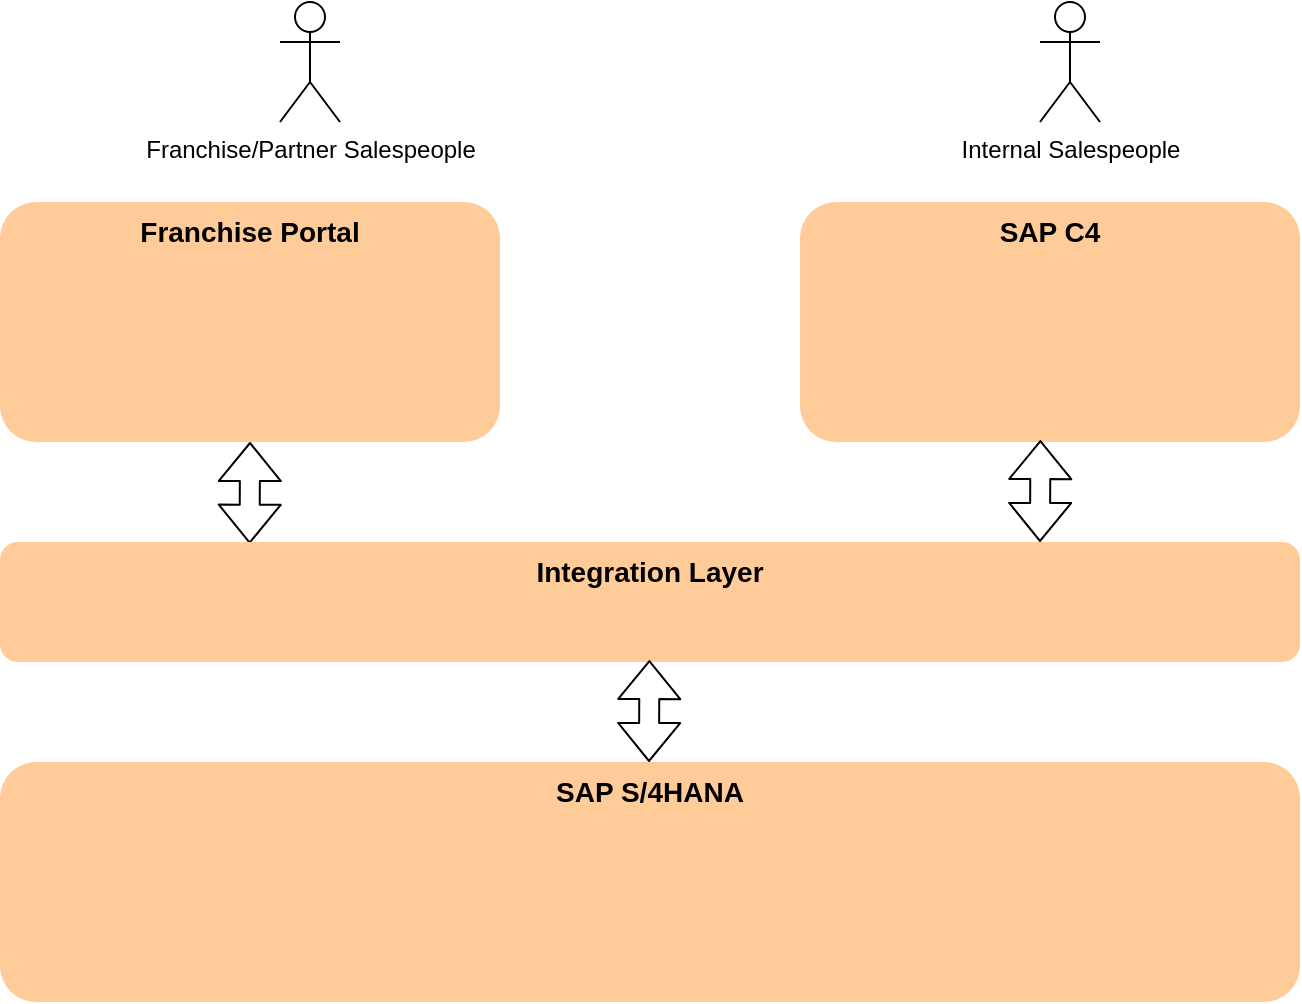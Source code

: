<mxfile version="14.4.9" type="github" pages="13">
  <diagram id="pmYJ5B--xqqTepk768Oj" name="Two Portals">
    <mxGraphModel dx="1422" dy="774" grid="1" gridSize="10" guides="1" tooltips="1" connect="1" arrows="1" fold="1" page="1" pageScale="1" pageWidth="827" pageHeight="1169" math="0" shadow="0">
      <root>
        <mxCell id="UBGC7QK-bI1VNJSiyzzY-0" />
        <mxCell id="UBGC7QK-bI1VNJSiyzzY-1" parent="UBGC7QK-bI1VNJSiyzzY-0" />
        <mxCell id="UCSqxcAwAP45McFxUChY-0" value="&lt;font style=&quot;font-size: 14px&quot;&gt;Franchise Portal&lt;/font&gt;" style="rounded=1;whiteSpace=wrap;html=1;fillColor=#ffcc99;strokeColor=none;verticalAlign=top;fontStyle=1" parent="UBGC7QK-bI1VNJSiyzzY-1" vertex="1">
          <mxGeometry x="70" y="160" width="250" height="120" as="geometry" />
        </mxCell>
        <mxCell id="UCSqxcAwAP45McFxUChY-1" value="&lt;font style=&quot;font-size: 14px&quot;&gt;SAP C4&lt;/font&gt;" style="rounded=1;whiteSpace=wrap;html=1;fillColor=#ffcc99;strokeColor=none;verticalAlign=top;fontStyle=1" parent="UBGC7QK-bI1VNJSiyzzY-1" vertex="1">
          <mxGeometry x="470" y="160" width="250" height="120" as="geometry" />
        </mxCell>
        <mxCell id="RQhlTBZK-pdl2Mfov-Y_-0" value="Internal Salespeople" style="shape=umlActor;verticalLabelPosition=bottom;labelBackgroundColor=#ffffff;verticalAlign=top;html=1;outlineConnect=0;" parent="UBGC7QK-bI1VNJSiyzzY-1" vertex="1">
          <mxGeometry x="590" y="60" width="30" height="60" as="geometry" />
        </mxCell>
        <mxCell id="RQhlTBZK-pdl2Mfov-Y_-1" value="&lt;font style=&quot;font-size: 14px&quot;&gt;SAP S/4HANA&lt;/font&gt;" style="rounded=1;whiteSpace=wrap;html=1;fillColor=#ffcc99;strokeColor=none;verticalAlign=top;fontStyle=1" parent="UBGC7QK-bI1VNJSiyzzY-1" vertex="1">
          <mxGeometry x="70" y="440" width="650" height="120" as="geometry" />
        </mxCell>
        <mxCell id="RQhlTBZK-pdl2Mfov-Y_-2" value="Franchise/Partner Salespeople" style="shape=umlActor;verticalLabelPosition=bottom;labelBackgroundColor=#ffffff;verticalAlign=top;html=1;outlineConnect=0;" parent="UBGC7QK-bI1VNJSiyzzY-1" vertex="1">
          <mxGeometry x="210" y="60" width="30" height="60" as="geometry" />
        </mxCell>
        <mxCell id="RQhlTBZK-pdl2Mfov-Y_-3" value="" style="shape=flexArrow;endArrow=classic;startArrow=classic;html=1;exitX=0.192;exitY=0.014;exitDx=0;exitDy=0;exitPerimeter=0;entryX=0.5;entryY=1;entryDx=0;entryDy=0;" parent="UBGC7QK-bI1VNJSiyzzY-1" source="RQhlTBZK-pdl2Mfov-Y_-4" target="UCSqxcAwAP45McFxUChY-0" edge="1">
          <mxGeometry width="50" height="50" relative="1" as="geometry">
            <mxPoint x="-240" y="420" as="sourcePoint" />
            <mxPoint x="-190" y="370" as="targetPoint" />
          </mxGeometry>
        </mxCell>
        <mxCell id="RQhlTBZK-pdl2Mfov-Y_-4" value="&lt;font style=&quot;font-size: 14px&quot;&gt;Integration Layer&lt;/font&gt;" style="rounded=1;whiteSpace=wrap;html=1;fillColor=#ffcc99;strokeColor=none;verticalAlign=top;fontStyle=1" parent="UBGC7QK-bI1VNJSiyzzY-1" vertex="1">
          <mxGeometry x="70" y="330" width="650" height="60" as="geometry" />
        </mxCell>
        <mxCell id="RQhlTBZK-pdl2Mfov-Y_-5" value="" style="shape=flexArrow;endArrow=classic;startArrow=classic;html=1;exitX=0.192;exitY=0.014;exitDx=0;exitDy=0;exitPerimeter=0;entryX=0.5;entryY=1;entryDx=0;entryDy=0;" parent="UBGC7QK-bI1VNJSiyzzY-1" edge="1">
          <mxGeometry width="50" height="50" relative="1" as="geometry">
            <mxPoint x="590" y="330" as="sourcePoint" />
            <mxPoint x="590.2" y="279.02" as="targetPoint" />
          </mxGeometry>
        </mxCell>
        <mxCell id="RQhlTBZK-pdl2Mfov-Y_-6" value="" style="shape=flexArrow;endArrow=classic;startArrow=classic;html=1;exitX=0.192;exitY=0.014;exitDx=0;exitDy=0;exitPerimeter=0;entryX=0.5;entryY=1;entryDx=0;entryDy=0;" parent="UBGC7QK-bI1VNJSiyzzY-1" edge="1">
          <mxGeometry width="50" height="50" relative="1" as="geometry">
            <mxPoint x="394.5" y="440" as="sourcePoint" />
            <mxPoint x="394.7" y="389.02" as="targetPoint" />
          </mxGeometry>
        </mxCell>
      </root>
    </mxGraphModel>
  </diagram>
  <diagram name="One Portal- C4" id="F6AavgvRCe3GmfvqjR_4">
    <mxGraphModel dx="1422" dy="774" grid="1" gridSize="10" guides="1" tooltips="1" connect="1" arrows="1" fold="1" page="1" pageScale="1" pageWidth="827" pageHeight="1169" math="0" shadow="0">
      <root>
        <mxCell id="tYxPj1ca4lagmdfnkNXV-0" />
        <mxCell id="tYxPj1ca4lagmdfnkNXV-1" parent="tYxPj1ca4lagmdfnkNXV-0" />
        <mxCell id="tYxPj1ca4lagmdfnkNXV-3" value="&lt;font style=&quot;font-size: 14px&quot;&gt;SAP C4&lt;/font&gt;" style="rounded=1;whiteSpace=wrap;html=1;fillColor=#ffcc99;strokeColor=none;verticalAlign=top;fontStyle=1" parent="tYxPj1ca4lagmdfnkNXV-1" vertex="1">
          <mxGeometry x="80" y="160" width="640" height="120" as="geometry" />
        </mxCell>
        <mxCell id="tYxPj1ca4lagmdfnkNXV-4" value="Internal Salespeople" style="shape=umlActor;verticalLabelPosition=bottom;labelBackgroundColor=#ffffff;verticalAlign=top;html=1;outlineConnect=0;" parent="tYxPj1ca4lagmdfnkNXV-1" vertex="1">
          <mxGeometry x="590" y="60" width="30" height="60" as="geometry" />
        </mxCell>
        <mxCell id="tYxPj1ca4lagmdfnkNXV-5" value="&lt;font style=&quot;font-size: 14px&quot;&gt;SAP S/4HANA&lt;/font&gt;" style="rounded=1;whiteSpace=wrap;html=1;fillColor=#ffcc99;strokeColor=none;verticalAlign=top;fontStyle=1" parent="tYxPj1ca4lagmdfnkNXV-1" vertex="1">
          <mxGeometry x="70" y="440" width="650" height="120" as="geometry" />
        </mxCell>
        <mxCell id="tYxPj1ca4lagmdfnkNXV-6" value="Franchise/Partner Salespeople" style="shape=umlActor;verticalLabelPosition=bottom;labelBackgroundColor=#ffffff;verticalAlign=top;html=1;outlineConnect=0;" parent="tYxPj1ca4lagmdfnkNXV-1" vertex="1">
          <mxGeometry x="210" y="60" width="30" height="60" as="geometry" />
        </mxCell>
        <mxCell id="tYxPj1ca4lagmdfnkNXV-8" value="&lt;font style=&quot;font-size: 14px&quot;&gt;Integration Layer&lt;/font&gt;" style="rounded=1;whiteSpace=wrap;html=1;fillColor=#ffcc99;strokeColor=none;verticalAlign=top;fontStyle=1" parent="tYxPj1ca4lagmdfnkNXV-1" vertex="1">
          <mxGeometry x="70" y="330" width="650" height="60" as="geometry" />
        </mxCell>
        <mxCell id="tYxPj1ca4lagmdfnkNXV-9" value="" style="shape=flexArrow;endArrow=classic;startArrow=classic;html=1;exitX=0.192;exitY=0.014;exitDx=0;exitDy=0;exitPerimeter=0;entryX=0.5;entryY=1;entryDx=0;entryDy=0;" parent="tYxPj1ca4lagmdfnkNXV-1" edge="1">
          <mxGeometry width="50" height="50" relative="1" as="geometry">
            <mxPoint x="394.5" y="330.98" as="sourcePoint" />
            <mxPoint x="394.7" y="280" as="targetPoint" />
          </mxGeometry>
        </mxCell>
        <mxCell id="tYxPj1ca4lagmdfnkNXV-10" value="" style="shape=flexArrow;endArrow=classic;startArrow=classic;html=1;exitX=0.192;exitY=0.014;exitDx=0;exitDy=0;exitPerimeter=0;entryX=0.5;entryY=1;entryDx=0;entryDy=0;" parent="tYxPj1ca4lagmdfnkNXV-1" edge="1">
          <mxGeometry width="50" height="50" relative="1" as="geometry">
            <mxPoint x="394.5" y="440" as="sourcePoint" />
            <mxPoint x="394.7" y="389.02" as="targetPoint" />
          </mxGeometry>
        </mxCell>
      </root>
    </mxGraphModel>
  </diagram>
  <diagram name="One Portal- Custom" id="P6pv1fbe___gl5V0PUxG">
    <mxGraphModel dx="2249" dy="774" grid="1" gridSize="10" guides="1" tooltips="1" connect="1" arrows="1" fold="1" page="1" pageScale="1" pageWidth="827" pageHeight="1169" math="0" shadow="0">
      <root>
        <mxCell id="pKR54JzbV57AIMgv6Uvy-0" />
        <mxCell id="pKR54JzbV57AIMgv6Uvy-1" parent="pKR54JzbV57AIMgv6Uvy-0" />
        <mxCell id="pKR54JzbV57AIMgv6Uvy-2" value="&lt;font style=&quot;font-size: 14px&quot;&gt;Sales Portal&lt;/font&gt;" style="rounded=1;whiteSpace=wrap;html=1;fillColor=#ffcc99;strokeColor=none;verticalAlign=top;fontStyle=1" parent="pKR54JzbV57AIMgv6Uvy-1" vertex="1">
          <mxGeometry x="70" y="160" width="650" height="120" as="geometry" />
        </mxCell>
        <mxCell id="pKR54JzbV57AIMgv6Uvy-4" value="Internal Salespeople" style="shape=umlActor;verticalLabelPosition=bottom;labelBackgroundColor=#ffffff;verticalAlign=top;html=1;outlineConnect=0;" parent="pKR54JzbV57AIMgv6Uvy-1" vertex="1">
          <mxGeometry x="590" y="60" width="30" height="60" as="geometry" />
        </mxCell>
        <mxCell id="pKR54JzbV57AIMgv6Uvy-5" value="&lt;font style=&quot;font-size: 14px&quot;&gt;SAP S/4HANA&lt;/font&gt;" style="rounded=1;whiteSpace=wrap;html=1;fillColor=#ffcc99;strokeColor=none;verticalAlign=top;fontStyle=1" parent="pKR54JzbV57AIMgv6Uvy-1" vertex="1">
          <mxGeometry x="70" y="440" width="650" height="120" as="geometry" />
        </mxCell>
        <mxCell id="pKR54JzbV57AIMgv6Uvy-6" value="Franchise/Partner Salespeople" style="shape=umlActor;verticalLabelPosition=bottom;labelBackgroundColor=#ffffff;verticalAlign=top;html=1;outlineConnect=0;" parent="pKR54JzbV57AIMgv6Uvy-1" vertex="1">
          <mxGeometry x="210" y="60" width="30" height="60" as="geometry" />
        </mxCell>
        <mxCell id="pKR54JzbV57AIMgv6Uvy-7" value="" style="shape=flexArrow;endArrow=classic;startArrow=classic;html=1;exitX=0.5;exitY=0;exitDx=0;exitDy=0;entryX=0.5;entryY=1;entryDx=0;entryDy=0;" parent="pKR54JzbV57AIMgv6Uvy-1" source="pKR54JzbV57AIMgv6Uvy-8" target="pKR54JzbV57AIMgv6Uvy-2" edge="1">
          <mxGeometry width="50" height="50" relative="1" as="geometry">
            <mxPoint x="-240" y="420" as="sourcePoint" />
            <mxPoint x="-190" y="370" as="targetPoint" />
          </mxGeometry>
        </mxCell>
        <mxCell id="pKR54JzbV57AIMgv6Uvy-8" value="&lt;font style=&quot;font-size: 14px&quot;&gt;Integration Layer&lt;/font&gt;" style="rounded=1;whiteSpace=wrap;html=1;fillColor=#ffcc99;strokeColor=none;verticalAlign=top;fontStyle=1" parent="pKR54JzbV57AIMgv6Uvy-1" vertex="1">
          <mxGeometry x="70" y="330" width="650" height="60" as="geometry" />
        </mxCell>
        <mxCell id="pKR54JzbV57AIMgv6Uvy-10" value="" style="shape=flexArrow;endArrow=classic;startArrow=classic;html=1;exitX=0.192;exitY=0.014;exitDx=0;exitDy=0;exitPerimeter=0;entryX=0.5;entryY=1;entryDx=0;entryDy=0;" parent="pKR54JzbV57AIMgv6Uvy-1" edge="1">
          <mxGeometry width="50" height="50" relative="1" as="geometry">
            <mxPoint x="394.5" y="440" as="sourcePoint" />
            <mxPoint x="394.7" y="389.02" as="targetPoint" />
          </mxGeometry>
        </mxCell>
        <mxCell id="z2vKqHapwVBMqd2z5Cco-1" value="" style="aspect=fixed;html=1;points=[];align=center;image;fontSize=12;image=https://external-content.duckduckgo.com/iu/?u=http%3A%2F%2Fwww.russwagner.com%2Fwp-content%2Fuploads%2F2013%2F06%2FFiori-Logo.png&amp;f=1&amp;nofb=1img/lib/mscae/Person.svg;" vertex="1" parent="pKR54JzbV57AIMgv6Uvy-1">
          <mxGeometry x="-120" y="360" width="50" height="50" as="geometry" />
        </mxCell>
      </root>
    </mxGraphModel>
  </diagram>
  <diagram id="mwFvoV3eiiQW-XS39Xuu" name="Franchise DD">
    <mxGraphModel dx="2249" dy="1943" grid="1" gridSize="10" guides="1" tooltips="1" connect="1" arrows="1" fold="1" page="1" pageScale="1" pageWidth="827" pageHeight="1169" math="0" shadow="0">
      <root>
        <mxCell id="kxdtVN1A21yotOvYPbF_-0" />
        <mxCell id="kxdtVN1A21yotOvYPbF_-1" parent="kxdtVN1A21yotOvYPbF_-0" />
        <mxCell id="9aSxVhWz6r68xn5KRlrk-1" value="&lt;font style=&quot;font-size: 14px&quot;&gt;SAP S/4&lt;/font&gt;" style="rounded=1;whiteSpace=wrap;html=1;fillColor=#ffcc99;strokeColor=none;verticalAlign=top;fontStyle=1" parent="kxdtVN1A21yotOvYPbF_-1" vertex="1">
          <mxGeometry x="520" y="310" width="590" height="250" as="geometry" />
        </mxCell>
        <mxCell id="S9XaJjesTAdMEq_1LnA3-13" value="" style="rounded=1;whiteSpace=wrap;html=1;fillColor=none;dashed=1;" parent="kxdtVN1A21yotOvYPbF_-1" vertex="1">
          <mxGeometry x="920" y="340" width="160" height="200" as="geometry" />
        </mxCell>
        <mxCell id="9aSxVhWz6r68xn5KRlrk-0" value="&lt;font style=&quot;font-size: 14px&quot;&gt;Sales Frontend&lt;/font&gt;" style="rounded=1;whiteSpace=wrap;html=1;fillColor=#ffcc99;strokeColor=none;verticalAlign=top;fontStyle=1" parent="kxdtVN1A21yotOvYPbF_-1" vertex="1">
          <mxGeometry x="50" y="170" width="340" height="190" as="geometry" />
        </mxCell>
        <mxCell id="9aSxVhWz6r68xn5KRlrk-2" value="&lt;span style=&quot;font-size: 14px&quot;&gt;Accounting Services&lt;/span&gt;" style="rounded=1;whiteSpace=wrap;html=1;fillColor=#ffcc99;strokeColor=none;verticalAlign=top;fontStyle=1" parent="kxdtVN1A21yotOvYPbF_-1" vertex="1">
          <mxGeometry x="530" y="-90" width="580" height="270" as="geometry" />
        </mxCell>
        <mxCell id="S9XaJjesTAdMEq_1LnA3-30" style="edgeStyle=orthogonalEdgeStyle;rounded=0;orthogonalLoop=1;jettySize=auto;html=1;exitX=1;exitY=0.5;exitDx=0;exitDy=0;" parent="kxdtVN1A21yotOvYPbF_-1" source="S9XaJjesTAdMEq_1LnA3-0" target="S9XaJjesTAdMEq_1LnA3-1" edge="1">
          <mxGeometry relative="1" as="geometry" />
        </mxCell>
        <mxCell id="S9XaJjesTAdMEq_1LnA3-0" value="Quote" style="rounded=1;whiteSpace=wrap;html=1;" parent="kxdtVN1A21yotOvYPbF_-1" vertex="1">
          <mxGeometry x="80" y="250" width="120" height="60" as="geometry" />
        </mxCell>
        <mxCell id="S9XaJjesTAdMEq_1LnA3-31" style="edgeStyle=orthogonalEdgeStyle;rounded=0;orthogonalLoop=1;jettySize=auto;html=1;exitX=1;exitY=0.5;exitDx=0;exitDy=0;entryX=0;entryY=0.5;entryDx=0;entryDy=0;" parent="kxdtVN1A21yotOvYPbF_-1" source="S9XaJjesTAdMEq_1LnA3-1" target="S9XaJjesTAdMEq_1LnA3-26" edge="1">
          <mxGeometry relative="1" as="geometry">
            <Array as="points">
              <mxPoint x="480" y="280" />
              <mxPoint x="480" y="120" />
            </Array>
          </mxGeometry>
        </mxCell>
        <mxCell id="S9XaJjesTAdMEq_1LnA3-32" style="edgeStyle=orthogonalEdgeStyle;rounded=0;orthogonalLoop=1;jettySize=auto;html=1;exitX=1;exitY=0.5;exitDx=0;exitDy=0;entryX=0;entryY=0.5;entryDx=0;entryDy=0;" parent="kxdtVN1A21yotOvYPbF_-1" source="S9XaJjesTAdMEq_1LnA3-1" target="S9XaJjesTAdMEq_1LnA3-6" edge="1">
          <mxGeometry relative="1" as="geometry">
            <Array as="points">
              <mxPoint x="480" y="280" />
              <mxPoint x="480" y="400" />
            </Array>
          </mxGeometry>
        </mxCell>
        <mxCell id="S9XaJjesTAdMEq_1LnA3-1" value="Order" style="rounded=1;whiteSpace=wrap;html=1;" parent="kxdtVN1A21yotOvYPbF_-1" vertex="1">
          <mxGeometry x="240" y="250" width="120" height="60" as="geometry" />
        </mxCell>
        <mxCell id="S9XaJjesTAdMEq_1LnA3-2" value="Order" style="rounded=1;whiteSpace=wrap;html=1;" parent="kxdtVN1A21yotOvYPbF_-1" vertex="1">
          <mxGeometry x="570" y="470" width="120" height="60" as="geometry" />
        </mxCell>
        <mxCell id="S9XaJjesTAdMEq_1LnA3-3" value="" style="rounded=1;whiteSpace=wrap;html=1;fillColor=none;dashed=1;" parent="kxdtVN1A21yotOvYPbF_-1" vertex="1">
          <mxGeometry x="550" y="450" width="160" height="100" as="geometry" />
        </mxCell>
        <mxCell id="S9XaJjesTAdMEq_1LnA3-4" value="Nobia Direct Sales" style="text;html=1;align=center;verticalAlign=middle;resizable=0;points=[];autosize=1;" parent="kxdtVN1A21yotOvYPbF_-1" vertex="1">
          <mxGeometry x="570" y="450" width="110" height="20" as="geometry" />
        </mxCell>
        <mxCell id="S9XaJjesTAdMEq_1LnA3-5" value="" style="rounded=1;whiteSpace=wrap;html=1;fillColor=none;dashed=1;" parent="kxdtVN1A21yotOvYPbF_-1" vertex="1">
          <mxGeometry x="550" y="340" width="160" height="100" as="geometry" />
        </mxCell>
        <mxCell id="S9XaJjesTAdMEq_1LnA3-33" style="edgeStyle=orthogonalEdgeStyle;rounded=0;orthogonalLoop=1;jettySize=auto;html=1;exitX=1;exitY=0.5;exitDx=0;exitDy=0;" parent="kxdtVN1A21yotOvYPbF_-1" source="S9XaJjesTAdMEq_1LnA3-6" target="S9XaJjesTAdMEq_1LnA3-10" edge="1">
          <mxGeometry relative="1" as="geometry" />
        </mxCell>
        <mxCell id="S9XaJjesTAdMEq_1LnA3-6" value="Order" style="rounded=1;whiteSpace=wrap;html=1;" parent="kxdtVN1A21yotOvYPbF_-1" vertex="1">
          <mxGeometry x="570" y="370" width="120" height="60" as="geometry" />
        </mxCell>
        <mxCell id="S9XaJjesTAdMEq_1LnA3-7" value="Nobia Franchise Sales" style="text;html=1;align=center;verticalAlign=middle;resizable=0;points=[];autosize=1;" parent="kxdtVN1A21yotOvYPbF_-1" vertex="1">
          <mxGeometry x="560" y="340" width="140" height="20" as="geometry" />
        </mxCell>
        <mxCell id="S9XaJjesTAdMEq_1LnA3-8" value="" style="rounded=1;whiteSpace=wrap;html=1;fillColor=none;dashed=1;" parent="kxdtVN1A21yotOvYPbF_-1" vertex="1">
          <mxGeometry x="740" y="340" width="160" height="210" as="geometry" />
        </mxCell>
        <mxCell id="S9XaJjesTAdMEq_1LnA3-9" value="Nobia Ownership" style="text;html=1;align=center;verticalAlign=middle;resizable=0;points=[];autosize=1;" parent="kxdtVN1A21yotOvYPbF_-1" vertex="1">
          <mxGeometry x="765" y="350" width="110" height="20" as="geometry" />
        </mxCell>
        <mxCell id="S9XaJjesTAdMEq_1LnA3-34" style="edgeStyle=orthogonalEdgeStyle;rounded=0;orthogonalLoop=1;jettySize=auto;html=1;exitX=1;exitY=0.5;exitDx=0;exitDy=0;" parent="kxdtVN1A21yotOvYPbF_-1" source="S9XaJjesTAdMEq_1LnA3-10" target="S9XaJjesTAdMEq_1LnA3-12" edge="1">
          <mxGeometry relative="1" as="geometry" />
        </mxCell>
        <mxCell id="S9XaJjesTAdMEq_1LnA3-10" value="Central Stock" style="rounded=1;whiteSpace=wrap;html=1;" parent="kxdtVN1A21yotOvYPbF_-1" vertex="1">
          <mxGeometry x="760" y="370" width="120" height="60" as="geometry" />
        </mxCell>
        <mxCell id="S9XaJjesTAdMEq_1LnA3-11" value="Store Stock" style="rounded=1;whiteSpace=wrap;html=1;" parent="kxdtVN1A21yotOvYPbF_-1" vertex="1">
          <mxGeometry x="760" y="460" width="120" height="60" as="geometry" />
        </mxCell>
        <mxCell id="yjaECje8SP5KXP3QhLv1-3" style="edgeStyle=orthogonalEdgeStyle;rounded=0;orthogonalLoop=1;jettySize=auto;html=1;exitX=0.5;exitY=0;exitDx=0;exitDy=0;dashed=1;startArrow=none;startFill=0;" parent="kxdtVN1A21yotOvYPbF_-1" source="S9XaJjesTAdMEq_1LnA3-12" target="yjaECje8SP5KXP3QhLv1-2" edge="1">
          <mxGeometry relative="1" as="geometry" />
        </mxCell>
        <mxCell id="S9XaJjesTAdMEq_1LnA3-12" value="Invoice&lt;br&gt;(B2B)" style="rounded=1;whiteSpace=wrap;html=1;" parent="kxdtVN1A21yotOvYPbF_-1" vertex="1">
          <mxGeometry x="940" y="370" width="120" height="60" as="geometry" />
        </mxCell>
        <mxCell id="S9XaJjesTAdMEq_1LnA3-14" value="Accounts Receivable" style="text;html=1;align=center;verticalAlign=middle;resizable=0;points=[];autosize=1;" parent="kxdtVN1A21yotOvYPbF_-1" vertex="1">
          <mxGeometry x="935" y="340" width="130" height="20" as="geometry" />
        </mxCell>
        <mxCell id="S9XaJjesTAdMEq_1LnA3-15" value="&lt;font style=&quot;font-size: 14px&quot;&gt;Lead Management&lt;/font&gt;" style="rounded=1;whiteSpace=wrap;html=1;fillColor=#ffcc99;strokeColor=none;verticalAlign=top;fontStyle=1" parent="kxdtVN1A21yotOvYPbF_-1" vertex="1">
          <mxGeometry x="-520" y="160" width="340" height="190" as="geometry" />
        </mxCell>
        <mxCell id="S9XaJjesTAdMEq_1LnA3-16" value="Lead" style="rounded=1;whiteSpace=wrap;html=1;" parent="kxdtVN1A21yotOvYPbF_-1" vertex="1">
          <mxGeometry x="-500" y="250" width="120" height="60" as="geometry" />
        </mxCell>
        <mxCell id="S9XaJjesTAdMEq_1LnA3-28" style="edgeStyle=orthogonalEdgeStyle;rounded=0;orthogonalLoop=1;jettySize=auto;html=1;exitX=1;exitY=0.5;exitDx=0;exitDy=0;" parent="kxdtVN1A21yotOvYPbF_-1" source="S9XaJjesTAdMEq_1LnA3-17" target="S9XaJjesTAdMEq_1LnA3-19" edge="1">
          <mxGeometry relative="1" as="geometry" />
        </mxCell>
        <mxCell id="S9XaJjesTAdMEq_1LnA3-17" value="Opportunity" style="rounded=1;whiteSpace=wrap;html=1;" parent="kxdtVN1A21yotOvYPbF_-1" vertex="1">
          <mxGeometry x="-320" y="250" width="120" height="60" as="geometry" />
        </mxCell>
        <mxCell id="S9XaJjesTAdMEq_1LnA3-18" value="&lt;font style=&quot;font-size: 14px&quot;&gt;Drawing Tool&lt;/font&gt;" style="rounded=1;whiteSpace=wrap;html=1;fillColor=#ffcc99;strokeColor=none;verticalAlign=top;fontStyle=1" parent="kxdtVN1A21yotOvYPbF_-1" vertex="1">
          <mxGeometry x="-140" y="160" width="150" height="200" as="geometry" />
        </mxCell>
        <mxCell id="S9XaJjesTAdMEq_1LnA3-29" style="edgeStyle=orthogonalEdgeStyle;rounded=0;orthogonalLoop=1;jettySize=auto;html=1;exitX=1;exitY=0.5;exitDx=0;exitDy=0;" parent="kxdtVN1A21yotOvYPbF_-1" source="S9XaJjesTAdMEq_1LnA3-19" target="S9XaJjesTAdMEq_1LnA3-0" edge="1">
          <mxGeometry relative="1" as="geometry" />
        </mxCell>
        <mxCell id="S9XaJjesTAdMEq_1LnA3-19" value="Design" style="rounded=1;whiteSpace=wrap;html=1;" parent="kxdtVN1A21yotOvYPbF_-1" vertex="1">
          <mxGeometry x="-125" y="250" width="120" height="60" as="geometry" />
        </mxCell>
        <mxCell id="S9XaJjesTAdMEq_1LnA3-20" value="Store Stock" style="rounded=1;whiteSpace=wrap;html=1;" parent="kxdtVN1A21yotOvYPbF_-1" vertex="1">
          <mxGeometry x="650" y="-20" width="120" height="60" as="geometry" />
        </mxCell>
        <mxCell id="S9XaJjesTAdMEq_1LnA3-21" value="" style="rounded=1;whiteSpace=wrap;html=1;fillColor=none;dashed=1;" parent="kxdtVN1A21yotOvYPbF_-1" vertex="1">
          <mxGeometry x="630" y="-50" width="160" height="100" as="geometry" />
        </mxCell>
        <mxCell id="S9XaJjesTAdMEq_1LnA3-22" value="Franchise Ownership" style="text;html=1;align=center;verticalAlign=middle;resizable=0;points=[];autosize=1;" parent="kxdtVN1A21yotOvYPbF_-1" vertex="1">
          <mxGeometry x="645" y="-50" width="130" height="20" as="geometry" />
        </mxCell>
        <mxCell id="S9XaJjesTAdMEq_1LnA3-23" value="Invoice&lt;br&gt;(Customer)" style="rounded=1;whiteSpace=wrap;html=1;" parent="kxdtVN1A21yotOvYPbF_-1" vertex="1">
          <mxGeometry x="940" y="460" width="120" height="60" as="geometry" />
        </mxCell>
        <mxCell id="S9XaJjesTAdMEq_1LnA3-24" value="" style="rounded=1;whiteSpace=wrap;html=1;fillColor=none;dashed=1;arcSize=14;" parent="kxdtVN1A21yotOvYPbF_-1" vertex="1">
          <mxGeometry x="630" y="60" width="160" height="110" as="geometry" />
        </mxCell>
        <mxCell id="S9XaJjesTAdMEq_1LnA3-25" value="Accounts Receivable" style="text;html=1;align=center;verticalAlign=middle;resizable=0;points=[];autosize=1;" parent="kxdtVN1A21yotOvYPbF_-1" vertex="1">
          <mxGeometry x="645" y="60" width="130" height="20" as="geometry" />
        </mxCell>
        <mxCell id="S9XaJjesTAdMEq_1LnA3-26" value="Invoice&lt;br&gt;(Customer)" style="rounded=1;whiteSpace=wrap;html=1;" parent="kxdtVN1A21yotOvYPbF_-1" vertex="1">
          <mxGeometry x="650" y="90" width="120" height="60" as="geometry" />
        </mxCell>
        <mxCell id="S9XaJjesTAdMEq_1LnA3-27" value="" style="endArrow=classic;html=1;exitX=1;exitY=0.5;exitDx=0;exitDy=0;" parent="kxdtVN1A21yotOvYPbF_-1" source="S9XaJjesTAdMEq_1LnA3-16" target="S9XaJjesTAdMEq_1LnA3-17" edge="1">
          <mxGeometry width="50" height="50" relative="1" as="geometry">
            <mxPoint x="140" y="260" as="sourcePoint" />
            <mxPoint x="190" y="210" as="targetPoint" />
          </mxGeometry>
        </mxCell>
        <mxCell id="yjaECje8SP5KXP3QhLv1-0" value="" style="rounded=1;whiteSpace=wrap;html=1;fillColor=none;dashed=1;" parent="kxdtVN1A21yotOvYPbF_-1" vertex="1">
          <mxGeometry x="916" y="-40" width="160" height="200" as="geometry" />
        </mxCell>
        <mxCell id="yjaECje8SP5KXP3QhLv1-1" value="Accounts Payable" style="text;html=1;align=center;verticalAlign=middle;resizable=0;points=[];autosize=1;" parent="kxdtVN1A21yotOvYPbF_-1" vertex="1">
          <mxGeometry x="930" y="-40" width="110" height="20" as="geometry" />
        </mxCell>
        <mxCell id="yjaECje8SP5KXP3QhLv1-2" value="Invoice&lt;br&gt;(Nobia)" style="rounded=1;whiteSpace=wrap;html=1;" parent="kxdtVN1A21yotOvYPbF_-1" vertex="1">
          <mxGeometry x="940" y="30" width="120" height="60" as="geometry" />
        </mxCell>
      </root>
    </mxGraphModel>
  </diagram>
  <diagram name="DOS DD" id="SID3JxxRBECV8F3EWtm8">
    <mxGraphModel dx="2249" dy="1943" grid="1" gridSize="10" guides="1" tooltips="1" connect="1" arrows="1" fold="1" page="1" pageScale="1" pageWidth="827" pageHeight="1169" math="0" shadow="0">
      <root>
        <mxCell id="dXwfk47oq9exv_04nBTi-0" />
        <mxCell id="dXwfk47oq9exv_04nBTi-1" parent="dXwfk47oq9exv_04nBTi-0" />
        <mxCell id="dXwfk47oq9exv_04nBTi-2" value="&lt;font style=&quot;font-size: 14px&quot;&gt;SAP S/4&lt;/font&gt;" style="rounded=1;whiteSpace=wrap;html=1;fillColor=#ffcc99;strokeColor=none;verticalAlign=top;fontStyle=1" parent="dXwfk47oq9exv_04nBTi-1" vertex="1">
          <mxGeometry x="520" y="310" width="590" height="250" as="geometry" />
        </mxCell>
        <mxCell id="dXwfk47oq9exv_04nBTi-12" value="" style="rounded=1;whiteSpace=wrap;html=1;fillColor=none;dashed=1;" parent="dXwfk47oq9exv_04nBTi-1" vertex="1">
          <mxGeometry x="550" y="450" width="160" height="100" as="geometry" />
        </mxCell>
        <mxCell id="dXwfk47oq9exv_04nBTi-13" value="Nobia Direct Sales" style="text;html=1;align=center;verticalAlign=middle;resizable=0;points=[];autosize=1;" parent="dXwfk47oq9exv_04nBTi-1" vertex="1">
          <mxGeometry x="570" y="450" width="110" height="20" as="geometry" />
        </mxCell>
        <mxCell id="dXwfk47oq9exv_04nBTi-3" value="" style="rounded=1;whiteSpace=wrap;html=1;fillColor=none;dashed=1;" parent="dXwfk47oq9exv_04nBTi-1" vertex="1">
          <mxGeometry x="920" y="340" width="160" height="210" as="geometry" />
        </mxCell>
        <mxCell id="dXwfk47oq9exv_04nBTi-4" value="&lt;font style=&quot;font-size: 14px&quot;&gt;Sales Frontend&lt;/font&gt;" style="rounded=1;whiteSpace=wrap;html=1;fillColor=#ffcc99;strokeColor=none;verticalAlign=top;fontStyle=1" parent="dXwfk47oq9exv_04nBTi-1" vertex="1">
          <mxGeometry x="50" y="170" width="340" height="190" as="geometry" />
        </mxCell>
        <mxCell id="dXwfk47oq9exv_04nBTi-5" value="&lt;span style=&quot;font-size: 14px&quot;&gt;Accounting Services&lt;/span&gt;" style="rounded=1;whiteSpace=wrap;html=1;fillColor=#ffcc99;strokeColor=none;verticalAlign=top;fontStyle=1" parent="dXwfk47oq9exv_04nBTi-1" vertex="1">
          <mxGeometry x="530" y="-90" width="570" height="270" as="geometry" />
        </mxCell>
        <mxCell id="dXwfk47oq9exv_04nBTi-6" style="edgeStyle=orthogonalEdgeStyle;rounded=0;orthogonalLoop=1;jettySize=auto;html=1;exitX=1;exitY=0.5;exitDx=0;exitDy=0;" parent="dXwfk47oq9exv_04nBTi-1" source="dXwfk47oq9exv_04nBTi-7" target="dXwfk47oq9exv_04nBTi-10" edge="1">
          <mxGeometry relative="1" as="geometry" />
        </mxCell>
        <mxCell id="dXwfk47oq9exv_04nBTi-7" value="Quote" style="rounded=1;whiteSpace=wrap;html=1;" parent="dXwfk47oq9exv_04nBTi-1" vertex="1">
          <mxGeometry x="80" y="250" width="120" height="60" as="geometry" />
        </mxCell>
        <mxCell id="dXwfk47oq9exv_04nBTi-40" style="edgeStyle=orthogonalEdgeStyle;rounded=0;orthogonalLoop=1;jettySize=auto;html=1;exitX=1;exitY=0.5;exitDx=0;exitDy=0;entryX=0.125;entryY=0.5;entryDx=0;entryDy=0;entryPerimeter=0;" parent="dXwfk47oq9exv_04nBTi-1" source="dXwfk47oq9exv_04nBTi-10" target="dXwfk47oq9exv_04nBTi-12" edge="1">
          <mxGeometry relative="1" as="geometry">
            <Array as="points">
              <mxPoint x="450" y="280" />
              <mxPoint x="450" y="500" />
            </Array>
          </mxGeometry>
        </mxCell>
        <mxCell id="dXwfk47oq9exv_04nBTi-10" value="Order" style="rounded=1;whiteSpace=wrap;html=1;" parent="dXwfk47oq9exv_04nBTi-1" vertex="1">
          <mxGeometry x="240" y="250" width="120" height="60" as="geometry" />
        </mxCell>
        <mxCell id="dXwfk47oq9exv_04nBTi-41" style="edgeStyle=orthogonalEdgeStyle;rounded=0;orthogonalLoop=1;jettySize=auto;html=1;exitX=1;exitY=0.5;exitDx=0;exitDy=0;entryX=0;entryY=0.5;entryDx=0;entryDy=0;" parent="dXwfk47oq9exv_04nBTi-1" source="dXwfk47oq9exv_04nBTi-11" target="dXwfk47oq9exv_04nBTi-21" edge="1">
          <mxGeometry relative="1" as="geometry" />
        </mxCell>
        <mxCell id="dXwfk47oq9exv_04nBTi-11" value="Order" style="rounded=1;whiteSpace=wrap;html=1;" parent="dXwfk47oq9exv_04nBTi-1" vertex="1">
          <mxGeometry x="570" y="470" width="120" height="60" as="geometry" />
        </mxCell>
        <mxCell id="dXwfk47oq9exv_04nBTi-14" value="" style="rounded=1;whiteSpace=wrap;html=1;fillColor=none;dashed=1;" parent="dXwfk47oq9exv_04nBTi-1" vertex="1">
          <mxGeometry x="550" y="340" width="160" height="100" as="geometry" />
        </mxCell>
        <mxCell id="dXwfk47oq9exv_04nBTi-16" value="Order" style="rounded=1;whiteSpace=wrap;html=1;" parent="dXwfk47oq9exv_04nBTi-1" vertex="1">
          <mxGeometry x="570" y="370" width="120" height="60" as="geometry" />
        </mxCell>
        <mxCell id="dXwfk47oq9exv_04nBTi-17" value="Nobia Franchise Sales" style="text;html=1;align=center;verticalAlign=middle;resizable=0;points=[];autosize=1;" parent="dXwfk47oq9exv_04nBTi-1" vertex="1">
          <mxGeometry x="560" y="340" width="140" height="20" as="geometry" />
        </mxCell>
        <mxCell id="dXwfk47oq9exv_04nBTi-18" value="" style="rounded=1;whiteSpace=wrap;html=1;fillColor=none;dashed=1;" parent="dXwfk47oq9exv_04nBTi-1" vertex="1">
          <mxGeometry x="740" y="340" width="160" height="210" as="geometry" />
        </mxCell>
        <mxCell id="dXwfk47oq9exv_04nBTi-19" value="Nobia Ownership" style="text;html=1;align=center;verticalAlign=middle;resizable=0;points=[];autosize=1;" parent="dXwfk47oq9exv_04nBTi-1" vertex="1">
          <mxGeometry x="765" y="350" width="110" height="20" as="geometry" />
        </mxCell>
        <mxCell id="dXwfk47oq9exv_04nBTi-42" style="edgeStyle=orthogonalEdgeStyle;rounded=0;orthogonalLoop=1;jettySize=auto;html=1;exitX=1;exitY=0.5;exitDx=0;exitDy=0;entryX=0;entryY=0.5;entryDx=0;entryDy=0;" parent="dXwfk47oq9exv_04nBTi-1" source="dXwfk47oq9exv_04nBTi-21" target="dXwfk47oq9exv_04nBTi-35" edge="1">
          <mxGeometry relative="1" as="geometry" />
        </mxCell>
        <mxCell id="dXwfk47oq9exv_04nBTi-21" value="Central Stock" style="rounded=1;whiteSpace=wrap;html=1;" parent="dXwfk47oq9exv_04nBTi-1" vertex="1">
          <mxGeometry x="760" y="370" width="120" height="60" as="geometry" />
        </mxCell>
        <mxCell id="dXwfk47oq9exv_04nBTi-22" value="Store Stock" style="rounded=1;whiteSpace=wrap;html=1;" parent="dXwfk47oq9exv_04nBTi-1" vertex="1">
          <mxGeometry x="760" y="469" width="120" height="60" as="geometry" />
        </mxCell>
        <mxCell id="dXwfk47oq9exv_04nBTi-23" value="Invoice&lt;br&gt;(B2B)" style="rounded=1;whiteSpace=wrap;html=1;" parent="dXwfk47oq9exv_04nBTi-1" vertex="1">
          <mxGeometry x="940" y="370" width="120" height="60" as="geometry" />
        </mxCell>
        <mxCell id="dXwfk47oq9exv_04nBTi-24" value="Accounts Receivable" style="text;html=1;align=center;verticalAlign=middle;resizable=0;points=[];autosize=1;" parent="dXwfk47oq9exv_04nBTi-1" vertex="1">
          <mxGeometry x="935" y="340" width="130" height="20" as="geometry" />
        </mxCell>
        <mxCell id="dXwfk47oq9exv_04nBTi-25" value="&lt;font style=&quot;font-size: 14px&quot;&gt;Lead Management&lt;/font&gt;" style="rounded=1;whiteSpace=wrap;html=1;fillColor=#ffcc99;strokeColor=none;verticalAlign=top;fontStyle=1" parent="dXwfk47oq9exv_04nBTi-1" vertex="1">
          <mxGeometry x="-520" y="160" width="340" height="190" as="geometry" />
        </mxCell>
        <mxCell id="dXwfk47oq9exv_04nBTi-26" value="Lead" style="rounded=1;whiteSpace=wrap;html=1;" parent="dXwfk47oq9exv_04nBTi-1" vertex="1">
          <mxGeometry x="-500" y="250" width="120" height="60" as="geometry" />
        </mxCell>
        <mxCell id="dXwfk47oq9exv_04nBTi-27" style="edgeStyle=orthogonalEdgeStyle;rounded=0;orthogonalLoop=1;jettySize=auto;html=1;exitX=1;exitY=0.5;exitDx=0;exitDy=0;" parent="dXwfk47oq9exv_04nBTi-1" source="dXwfk47oq9exv_04nBTi-28" target="dXwfk47oq9exv_04nBTi-31" edge="1">
          <mxGeometry relative="1" as="geometry" />
        </mxCell>
        <mxCell id="dXwfk47oq9exv_04nBTi-28" value="Opportunity" style="rounded=1;whiteSpace=wrap;html=1;" parent="dXwfk47oq9exv_04nBTi-1" vertex="1">
          <mxGeometry x="-320" y="250" width="120" height="60" as="geometry" />
        </mxCell>
        <mxCell id="dXwfk47oq9exv_04nBTi-29" value="&lt;font style=&quot;font-size: 14px&quot;&gt;Drawing Tool&lt;/font&gt;" style="rounded=1;whiteSpace=wrap;html=1;fillColor=#ffcc99;strokeColor=none;verticalAlign=top;fontStyle=1" parent="dXwfk47oq9exv_04nBTi-1" vertex="1">
          <mxGeometry x="-140" y="160" width="150" height="200" as="geometry" />
        </mxCell>
        <mxCell id="dXwfk47oq9exv_04nBTi-30" style="edgeStyle=orthogonalEdgeStyle;rounded=0;orthogonalLoop=1;jettySize=auto;html=1;exitX=1;exitY=0.5;exitDx=0;exitDy=0;" parent="dXwfk47oq9exv_04nBTi-1" source="dXwfk47oq9exv_04nBTi-31" target="dXwfk47oq9exv_04nBTi-7" edge="1">
          <mxGeometry relative="1" as="geometry" />
        </mxCell>
        <mxCell id="dXwfk47oq9exv_04nBTi-31" value="Design" style="rounded=1;whiteSpace=wrap;html=1;" parent="dXwfk47oq9exv_04nBTi-1" vertex="1">
          <mxGeometry x="-125" y="250" width="120" height="60" as="geometry" />
        </mxCell>
        <mxCell id="dXwfk47oq9exv_04nBTi-32" value="Store Stock" style="rounded=1;whiteSpace=wrap;html=1;" parent="dXwfk47oq9exv_04nBTi-1" vertex="1">
          <mxGeometry x="650" y="-20" width="120" height="60" as="geometry" />
        </mxCell>
        <mxCell id="dXwfk47oq9exv_04nBTi-33" value="" style="rounded=1;whiteSpace=wrap;html=1;fillColor=none;dashed=1;" parent="dXwfk47oq9exv_04nBTi-1" vertex="1">
          <mxGeometry x="630" y="-50" width="160" height="100" as="geometry" />
        </mxCell>
        <mxCell id="dXwfk47oq9exv_04nBTi-34" value="Franchise Ownership" style="text;html=1;align=center;verticalAlign=middle;resizable=0;points=[];autosize=1;" parent="dXwfk47oq9exv_04nBTi-1" vertex="1">
          <mxGeometry x="645" y="-50" width="130" height="20" as="geometry" />
        </mxCell>
        <mxCell id="dXwfk47oq9exv_04nBTi-35" value="Invoice&lt;br&gt;(Customer)" style="rounded=1;whiteSpace=wrap;html=1;" parent="dXwfk47oq9exv_04nBTi-1" vertex="1">
          <mxGeometry x="940" y="469" width="120" height="60" as="geometry" />
        </mxCell>
        <mxCell id="dXwfk47oq9exv_04nBTi-36" value="" style="rounded=1;whiteSpace=wrap;html=1;fillColor=none;dashed=1;arcSize=14;" parent="dXwfk47oq9exv_04nBTi-1" vertex="1">
          <mxGeometry x="630" y="60" width="160" height="110" as="geometry" />
        </mxCell>
        <mxCell id="dXwfk47oq9exv_04nBTi-37" value="Accounts Receivable" style="text;html=1;align=center;verticalAlign=middle;resizable=0;points=[];autosize=1;" parent="dXwfk47oq9exv_04nBTi-1" vertex="1">
          <mxGeometry x="645" y="60" width="130" height="20" as="geometry" />
        </mxCell>
        <mxCell id="dXwfk47oq9exv_04nBTi-38" value="Invoice&lt;br&gt;(Customer)" style="rounded=1;whiteSpace=wrap;html=1;" parent="dXwfk47oq9exv_04nBTi-1" vertex="1">
          <mxGeometry x="650" y="90" width="120" height="60" as="geometry" />
        </mxCell>
        <mxCell id="dXwfk47oq9exv_04nBTi-39" value="" style="endArrow=classic;html=1;exitX=1;exitY=0.5;exitDx=0;exitDy=0;" parent="dXwfk47oq9exv_04nBTi-1" source="dXwfk47oq9exv_04nBTi-26" target="dXwfk47oq9exv_04nBTi-28" edge="1">
          <mxGeometry width="50" height="50" relative="1" as="geometry">
            <mxPoint x="140" y="260" as="sourcePoint" />
            <mxPoint x="190" y="210" as="targetPoint" />
          </mxGeometry>
        </mxCell>
        <mxCell id="L1VegXzqlWsn_alXnAyi-0" value="" style="rounded=1;whiteSpace=wrap;html=1;fillColor=none;dashed=1;" parent="dXwfk47oq9exv_04nBTi-1" vertex="1">
          <mxGeometry x="916" y="-40" width="160" height="200" as="geometry" />
        </mxCell>
        <mxCell id="L1VegXzqlWsn_alXnAyi-1" value="Accounts Payable" style="text;html=1;align=center;verticalAlign=middle;resizable=0;points=[];autosize=1;" parent="dXwfk47oq9exv_04nBTi-1" vertex="1">
          <mxGeometry x="930" y="-40" width="110" height="20" as="geometry" />
        </mxCell>
        <mxCell id="L1VegXzqlWsn_alXnAyi-2" value="Invoice&lt;br&gt;(Nobia)" style="rounded=1;whiteSpace=wrap;html=1;" parent="dXwfk47oq9exv_04nBTi-1" vertex="1">
          <mxGeometry x="940" y="30" width="120" height="60" as="geometry" />
        </mxCell>
      </root>
    </mxGraphModel>
  </diagram>
  <diagram name="Franchise Sales Ex-Stock" id="j5YVqvIJvgQQ1RdSPgPJ">
    <mxGraphModel dx="2249" dy="1943" grid="1" gridSize="10" guides="1" tooltips="1" connect="1" arrows="1" fold="1" page="1" pageScale="1" pageWidth="827" pageHeight="1169" math="0" shadow="0">
      <root>
        <mxCell id="OeBix7jR8rHZdp9kXZ-j-0" />
        <mxCell id="OeBix7jR8rHZdp9kXZ-j-1" parent="OeBix7jR8rHZdp9kXZ-j-0" />
        <mxCell id="OeBix7jR8rHZdp9kXZ-j-3" value="&lt;font style=&quot;font-size: 14px&quot;&gt;SAP S/4&lt;/font&gt;" style="rounded=1;whiteSpace=wrap;html=1;fillColor=#ffcc99;strokeColor=none;verticalAlign=top;fontStyle=1" parent="OeBix7jR8rHZdp9kXZ-j-1" vertex="1">
          <mxGeometry x="525" y="310" width="590" height="250" as="geometry" />
        </mxCell>
        <mxCell id="OeBix7jR8rHZdp9kXZ-j-2" value="" style="rounded=1;whiteSpace=wrap;html=1;fillColor=none;dashed=1;" parent="OeBix7jR8rHZdp9kXZ-j-1" vertex="1">
          <mxGeometry x="550" y="450" width="160" height="100" as="geometry" />
        </mxCell>
        <mxCell id="OeBix7jR8rHZdp9kXZ-j-4" value="Nobia Direct Sales" style="text;html=1;align=center;verticalAlign=middle;resizable=0;points=[];autosize=1;" parent="OeBix7jR8rHZdp9kXZ-j-1" vertex="1">
          <mxGeometry x="570" y="450" width="110" height="20" as="geometry" />
        </mxCell>
        <mxCell id="OeBix7jR8rHZdp9kXZ-j-5" value="" style="rounded=1;whiteSpace=wrap;html=1;fillColor=none;dashed=1;" parent="OeBix7jR8rHZdp9kXZ-j-1" vertex="1">
          <mxGeometry x="920" y="340" width="160" height="210" as="geometry" />
        </mxCell>
        <mxCell id="OeBix7jR8rHZdp9kXZ-j-6" value="&lt;font style=&quot;font-size: 14px&quot;&gt;Sales Frontend&lt;/font&gt;" style="rounded=1;whiteSpace=wrap;html=1;fillColor=#ffcc99;strokeColor=none;verticalAlign=top;fontStyle=1" parent="OeBix7jR8rHZdp9kXZ-j-1" vertex="1">
          <mxGeometry x="50" y="170" width="340" height="190" as="geometry" />
        </mxCell>
        <mxCell id="OeBix7jR8rHZdp9kXZ-j-7" value="&lt;span style=&quot;font-size: 14px&quot;&gt;Accounting Services&lt;/span&gt;" style="rounded=1;whiteSpace=wrap;html=1;fillColor=#ffcc99;strokeColor=none;verticalAlign=top;fontStyle=1" parent="OeBix7jR8rHZdp9kXZ-j-1" vertex="1">
          <mxGeometry x="540" y="-90" width="570" height="270" as="geometry" />
        </mxCell>
        <mxCell id="OeBix7jR8rHZdp9kXZ-j-8" style="edgeStyle=orthogonalEdgeStyle;rounded=0;orthogonalLoop=1;jettySize=auto;html=1;exitX=1;exitY=0.5;exitDx=0;exitDy=0;" parent="OeBix7jR8rHZdp9kXZ-j-1" source="OeBix7jR8rHZdp9kXZ-j-9" target="OeBix7jR8rHZdp9kXZ-j-11" edge="1">
          <mxGeometry relative="1" as="geometry" />
        </mxCell>
        <mxCell id="OeBix7jR8rHZdp9kXZ-j-9" value="Quote" style="rounded=1;whiteSpace=wrap;html=1;" parent="OeBix7jR8rHZdp9kXZ-j-1" vertex="1">
          <mxGeometry x="80" y="250" width="120" height="60" as="geometry" />
        </mxCell>
        <mxCell id="OeBix7jR8rHZdp9kXZ-j-39" style="edgeStyle=orthogonalEdgeStyle;rounded=0;orthogonalLoop=1;jettySize=auto;html=1;exitX=1;exitY=0.5;exitDx=0;exitDy=0;entryX=-0.008;entryY=0.383;entryDx=0;entryDy=0;entryPerimeter=0;" parent="OeBix7jR8rHZdp9kXZ-j-1" source="OeBix7jR8rHZdp9kXZ-j-11" target="OeBix7jR8rHZdp9kXZ-j-31" edge="1">
          <mxGeometry relative="1" as="geometry">
            <mxPoint x="560" y="20" as="targetPoint" />
            <Array as="points">
              <mxPoint x="590" y="280" />
              <mxPoint x="590" y="3" />
            </Array>
          </mxGeometry>
        </mxCell>
        <mxCell id="OeBix7jR8rHZdp9kXZ-j-11" value="Order" style="rounded=1;whiteSpace=wrap;html=1;" parent="OeBix7jR8rHZdp9kXZ-j-1" vertex="1">
          <mxGeometry x="240" y="250" width="120" height="60" as="geometry" />
        </mxCell>
        <mxCell id="OeBix7jR8rHZdp9kXZ-j-13" value="Order" style="rounded=1;whiteSpace=wrap;html=1;" parent="OeBix7jR8rHZdp9kXZ-j-1" vertex="1">
          <mxGeometry x="570" y="470" width="120" height="60" as="geometry" />
        </mxCell>
        <mxCell id="OeBix7jR8rHZdp9kXZ-j-14" value="" style="rounded=1;whiteSpace=wrap;html=1;fillColor=none;dashed=1;" parent="OeBix7jR8rHZdp9kXZ-j-1" vertex="1">
          <mxGeometry x="550" y="340" width="160" height="100" as="geometry" />
        </mxCell>
        <mxCell id="OeBix7jR8rHZdp9kXZ-j-15" value="Order" style="rounded=1;whiteSpace=wrap;html=1;" parent="OeBix7jR8rHZdp9kXZ-j-1" vertex="1">
          <mxGeometry x="570" y="370" width="120" height="60" as="geometry" />
        </mxCell>
        <mxCell id="OeBix7jR8rHZdp9kXZ-j-16" value="Nobia Franchise Sales" style="text;html=1;align=center;verticalAlign=middle;resizable=0;points=[];autosize=1;" parent="OeBix7jR8rHZdp9kXZ-j-1" vertex="1">
          <mxGeometry x="560" y="340" width="140" height="20" as="geometry" />
        </mxCell>
        <mxCell id="OeBix7jR8rHZdp9kXZ-j-17" value="" style="rounded=1;whiteSpace=wrap;html=1;fillColor=none;dashed=1;" parent="OeBix7jR8rHZdp9kXZ-j-1" vertex="1">
          <mxGeometry x="740" y="340" width="160" height="210" as="geometry" />
        </mxCell>
        <mxCell id="OeBix7jR8rHZdp9kXZ-j-18" value="Nobia Ownership" style="text;html=1;align=center;verticalAlign=middle;resizable=0;points=[];autosize=1;" parent="OeBix7jR8rHZdp9kXZ-j-1" vertex="1">
          <mxGeometry x="765" y="350" width="110" height="20" as="geometry" />
        </mxCell>
        <mxCell id="OeBix7jR8rHZdp9kXZ-j-41" style="edgeStyle=orthogonalEdgeStyle;rounded=0;orthogonalLoop=1;jettySize=auto;html=1;exitX=0.5;exitY=0;exitDx=0;exitDy=0;entryX=1;entryY=0.5;entryDx=0;entryDy=0;startArrow=classic;startFill=1;dashed=1;" parent="OeBix7jR8rHZdp9kXZ-j-1" source="OeBix7jR8rHZdp9kXZ-j-20" target="OeBix7jR8rHZdp9kXZ-j-31" edge="1">
          <mxGeometry relative="1" as="geometry">
            <mxPoint x="1020" y="160" as="targetPoint" />
          </mxGeometry>
        </mxCell>
        <mxCell id="OeBix7jR8rHZdp9kXZ-j-42" style="edgeStyle=orthogonalEdgeStyle;rounded=0;orthogonalLoop=1;jettySize=auto;html=1;exitX=1;exitY=0.5;exitDx=0;exitDy=0;dashed=1;startArrow=none;startFill=0;" parent="OeBix7jR8rHZdp9kXZ-j-1" source="OeBix7jR8rHZdp9kXZ-j-20" target="OeBix7jR8rHZdp9kXZ-j-22" edge="1">
          <mxGeometry relative="1" as="geometry" />
        </mxCell>
        <mxCell id="OeBix7jR8rHZdp9kXZ-j-20" value="Central Stock" style="rounded=1;whiteSpace=wrap;html=1;" parent="OeBix7jR8rHZdp9kXZ-j-1" vertex="1">
          <mxGeometry x="760" y="370" width="120" height="60" as="geometry" />
        </mxCell>
        <mxCell id="OeBix7jR8rHZdp9kXZ-j-21" value="Store Stock" style="rounded=1;whiteSpace=wrap;html=1;" parent="OeBix7jR8rHZdp9kXZ-j-1" vertex="1">
          <mxGeometry x="760" y="469" width="120" height="60" as="geometry" />
        </mxCell>
        <mxCell id="OeBix7jR8rHZdp9kXZ-j-46" style="edgeStyle=orthogonalEdgeStyle;rounded=0;orthogonalLoop=1;jettySize=auto;html=1;exitX=0.5;exitY=0;exitDx=0;exitDy=0;dashed=1;startArrow=none;startFill=0;" parent="OeBix7jR8rHZdp9kXZ-j-1" source="OeBix7jR8rHZdp9kXZ-j-22" target="OeBix7jR8rHZdp9kXZ-j-45" edge="1">
          <mxGeometry relative="1" as="geometry" />
        </mxCell>
        <mxCell id="OeBix7jR8rHZdp9kXZ-j-22" value="Invoice&lt;br&gt;(B2B)" style="rounded=1;whiteSpace=wrap;html=1;" parent="OeBix7jR8rHZdp9kXZ-j-1" vertex="1">
          <mxGeometry x="940" y="370" width="120" height="60" as="geometry" />
        </mxCell>
        <mxCell id="OeBix7jR8rHZdp9kXZ-j-23" value="Accounts Receivable" style="text;html=1;align=center;verticalAlign=middle;resizable=0;points=[];autosize=1;" parent="OeBix7jR8rHZdp9kXZ-j-1" vertex="1">
          <mxGeometry x="935" y="340" width="130" height="20" as="geometry" />
        </mxCell>
        <mxCell id="OeBix7jR8rHZdp9kXZ-j-24" value="&lt;font style=&quot;font-size: 14px&quot;&gt;Lead Management&lt;/font&gt;" style="rounded=1;whiteSpace=wrap;html=1;fillColor=#ffcc99;strokeColor=none;verticalAlign=top;fontStyle=1" parent="OeBix7jR8rHZdp9kXZ-j-1" vertex="1">
          <mxGeometry x="-520" y="160" width="340" height="190" as="geometry" />
        </mxCell>
        <mxCell id="OeBix7jR8rHZdp9kXZ-j-25" value="Lead" style="rounded=1;whiteSpace=wrap;html=1;" parent="OeBix7jR8rHZdp9kXZ-j-1" vertex="1">
          <mxGeometry x="-500" y="250" width="120" height="60" as="geometry" />
        </mxCell>
        <mxCell id="OeBix7jR8rHZdp9kXZ-j-26" style="edgeStyle=orthogonalEdgeStyle;rounded=0;orthogonalLoop=1;jettySize=auto;html=1;exitX=1;exitY=0.5;exitDx=0;exitDy=0;" parent="OeBix7jR8rHZdp9kXZ-j-1" source="OeBix7jR8rHZdp9kXZ-j-27" target="OeBix7jR8rHZdp9kXZ-j-30" edge="1">
          <mxGeometry relative="1" as="geometry" />
        </mxCell>
        <mxCell id="OeBix7jR8rHZdp9kXZ-j-27" value="Opportunity" style="rounded=1;whiteSpace=wrap;html=1;" parent="OeBix7jR8rHZdp9kXZ-j-1" vertex="1">
          <mxGeometry x="-320" y="250" width="120" height="60" as="geometry" />
        </mxCell>
        <mxCell id="OeBix7jR8rHZdp9kXZ-j-28" value="&lt;font style=&quot;font-size: 14px&quot;&gt;Drawing Tool&lt;/font&gt;" style="rounded=1;whiteSpace=wrap;html=1;fillColor=#ffcc99;strokeColor=none;verticalAlign=top;fontStyle=1" parent="OeBix7jR8rHZdp9kXZ-j-1" vertex="1">
          <mxGeometry x="-140" y="160" width="150" height="200" as="geometry" />
        </mxCell>
        <mxCell id="OeBix7jR8rHZdp9kXZ-j-29" style="edgeStyle=orthogonalEdgeStyle;rounded=0;orthogonalLoop=1;jettySize=auto;html=1;exitX=1;exitY=0.5;exitDx=0;exitDy=0;" parent="OeBix7jR8rHZdp9kXZ-j-1" source="OeBix7jR8rHZdp9kXZ-j-30" target="OeBix7jR8rHZdp9kXZ-j-9" edge="1">
          <mxGeometry relative="1" as="geometry" />
        </mxCell>
        <mxCell id="OeBix7jR8rHZdp9kXZ-j-30" value="Design" style="rounded=1;whiteSpace=wrap;html=1;" parent="OeBix7jR8rHZdp9kXZ-j-1" vertex="1">
          <mxGeometry x="-125" y="250" width="120" height="60" as="geometry" />
        </mxCell>
        <mxCell id="OeBix7jR8rHZdp9kXZ-j-40" style="edgeStyle=orthogonalEdgeStyle;rounded=0;orthogonalLoop=1;jettySize=auto;html=1;exitX=0.5;exitY=1;exitDx=0;exitDy=0;entryX=0.5;entryY=0;entryDx=0;entryDy=0;" parent="OeBix7jR8rHZdp9kXZ-j-1" source="OeBix7jR8rHZdp9kXZ-j-31" target="OeBix7jR8rHZdp9kXZ-j-37" edge="1">
          <mxGeometry relative="1" as="geometry" />
        </mxCell>
        <mxCell id="OeBix7jR8rHZdp9kXZ-j-31" value="Store Stock" style="rounded=1;whiteSpace=wrap;html=1;" parent="OeBix7jR8rHZdp9kXZ-j-1" vertex="1">
          <mxGeometry x="650" y="-20" width="120" height="60" as="geometry" />
        </mxCell>
        <mxCell id="OeBix7jR8rHZdp9kXZ-j-32" value="" style="rounded=1;whiteSpace=wrap;html=1;fillColor=none;dashed=1;" parent="OeBix7jR8rHZdp9kXZ-j-1" vertex="1">
          <mxGeometry x="630" y="-50" width="160" height="100" as="geometry" />
        </mxCell>
        <mxCell id="OeBix7jR8rHZdp9kXZ-j-33" value="Franchise Ownership" style="text;html=1;align=center;verticalAlign=middle;resizable=0;points=[];autosize=1;" parent="OeBix7jR8rHZdp9kXZ-j-1" vertex="1">
          <mxGeometry x="645" y="-50" width="130" height="20" as="geometry" />
        </mxCell>
        <mxCell id="OeBix7jR8rHZdp9kXZ-j-34" value="Invoice&lt;br&gt;(Customer)" style="rounded=1;whiteSpace=wrap;html=1;" parent="OeBix7jR8rHZdp9kXZ-j-1" vertex="1">
          <mxGeometry x="940" y="469" width="120" height="60" as="geometry" />
        </mxCell>
        <mxCell id="OeBix7jR8rHZdp9kXZ-j-35" value="" style="rounded=1;whiteSpace=wrap;html=1;fillColor=none;dashed=1;arcSize=14;" parent="OeBix7jR8rHZdp9kXZ-j-1" vertex="1">
          <mxGeometry x="630" y="60" width="160" height="110" as="geometry" />
        </mxCell>
        <mxCell id="OeBix7jR8rHZdp9kXZ-j-36" value="Accounts Receivable" style="text;html=1;align=center;verticalAlign=middle;resizable=0;points=[];autosize=1;" parent="OeBix7jR8rHZdp9kXZ-j-1" vertex="1">
          <mxGeometry x="645" y="60" width="130" height="20" as="geometry" />
        </mxCell>
        <mxCell id="OeBix7jR8rHZdp9kXZ-j-37" value="Invoice&lt;br&gt;(Customer)" style="rounded=1;whiteSpace=wrap;html=1;" parent="OeBix7jR8rHZdp9kXZ-j-1" vertex="1">
          <mxGeometry x="650" y="90" width="120" height="60" as="geometry" />
        </mxCell>
        <mxCell id="OeBix7jR8rHZdp9kXZ-j-38" value="" style="endArrow=classic;html=1;exitX=1;exitY=0.5;exitDx=0;exitDy=0;" parent="OeBix7jR8rHZdp9kXZ-j-1" source="OeBix7jR8rHZdp9kXZ-j-25" target="OeBix7jR8rHZdp9kXZ-j-27" edge="1">
          <mxGeometry width="50" height="50" relative="1" as="geometry">
            <mxPoint x="140" y="260" as="sourcePoint" />
            <mxPoint x="190" y="210" as="targetPoint" />
          </mxGeometry>
        </mxCell>
        <mxCell id="OeBix7jR8rHZdp9kXZ-j-43" value="" style="rounded=1;whiteSpace=wrap;html=1;fillColor=none;dashed=1;arcSize=14;" parent="OeBix7jR8rHZdp9kXZ-j-1" vertex="1">
          <mxGeometry x="915" y="-40" width="160" height="210" as="geometry" />
        </mxCell>
        <mxCell id="OeBix7jR8rHZdp9kXZ-j-44" value="Accounts Payable" style="text;html=1;align=center;verticalAlign=middle;resizable=0;points=[];autosize=1;" parent="OeBix7jR8rHZdp9kXZ-j-1" vertex="1">
          <mxGeometry x="944" y="-30" width="110" height="20" as="geometry" />
        </mxCell>
        <mxCell id="OeBix7jR8rHZdp9kXZ-j-45" value="Invoice&lt;br&gt;(Nobia)" style="rounded=1;whiteSpace=wrap;html=1;" parent="OeBix7jR8rHZdp9kXZ-j-1" vertex="1">
          <mxGeometry x="940" y="20" width="120" height="60" as="geometry" />
        </mxCell>
      </root>
    </mxGraphModel>
  </diagram>
  <diagram name="DOS Sales Ex-Stock" id="TtUoEFbNitL-8lTLqCZO">
    <mxGraphModel dx="2249" dy="1943" grid="1" gridSize="10" guides="1" tooltips="1" connect="1" arrows="1" fold="1" page="1" pageScale="1" pageWidth="827" pageHeight="1169" math="0" shadow="0">
      <root>
        <mxCell id="bUOFSy7lfIO0RYSu8s2T-0" />
        <mxCell id="bUOFSy7lfIO0RYSu8s2T-1" parent="bUOFSy7lfIO0RYSu8s2T-0" />
        <mxCell id="bUOFSy7lfIO0RYSu8s2T-3" value="&lt;font style=&quot;font-size: 14px&quot;&gt;SAP S/4&lt;/font&gt;" style="rounded=1;whiteSpace=wrap;html=1;fillColor=#ffcc99;strokeColor=none;verticalAlign=top;fontStyle=1" parent="bUOFSy7lfIO0RYSu8s2T-1" vertex="1">
          <mxGeometry x="525" y="310" width="590" height="250" as="geometry" />
        </mxCell>
        <mxCell id="bUOFSy7lfIO0RYSu8s2T-2" value="" style="rounded=1;whiteSpace=wrap;html=1;fillColor=none;dashed=1;" parent="bUOFSy7lfIO0RYSu8s2T-1" vertex="1">
          <mxGeometry x="550" y="450" width="160" height="100" as="geometry" />
        </mxCell>
        <mxCell id="bUOFSy7lfIO0RYSu8s2T-4" value="Nobia Direct Sales" style="text;html=1;align=center;verticalAlign=middle;resizable=0;points=[];autosize=1;" parent="bUOFSy7lfIO0RYSu8s2T-1" vertex="1">
          <mxGeometry x="570" y="450" width="110" height="20" as="geometry" />
        </mxCell>
        <mxCell id="bUOFSy7lfIO0RYSu8s2T-5" value="" style="rounded=1;whiteSpace=wrap;html=1;fillColor=none;dashed=1;" parent="bUOFSy7lfIO0RYSu8s2T-1" vertex="1">
          <mxGeometry x="920" y="340" width="160" height="210" as="geometry" />
        </mxCell>
        <mxCell id="bUOFSy7lfIO0RYSu8s2T-6" value="&lt;font style=&quot;font-size: 14px&quot;&gt;Sales Frontend&lt;/font&gt;" style="rounded=1;whiteSpace=wrap;html=1;fillColor=#ffcc99;strokeColor=none;verticalAlign=top;fontStyle=1" parent="bUOFSy7lfIO0RYSu8s2T-1" vertex="1">
          <mxGeometry x="50" y="160" width="340" height="200" as="geometry" />
        </mxCell>
        <mxCell id="bUOFSy7lfIO0RYSu8s2T-7" value="&lt;span style=&quot;font-size: 14px&quot;&gt;Accounting Services&lt;/span&gt;" style="rounded=1;whiteSpace=wrap;html=1;fillColor=#ffcc99;strokeColor=none;verticalAlign=top;fontStyle=1" parent="bUOFSy7lfIO0RYSu8s2T-1" vertex="1">
          <mxGeometry x="550" y="-85" width="570" height="270" as="geometry" />
        </mxCell>
        <mxCell id="bUOFSy7lfIO0RYSu8s2T-8" style="edgeStyle=orthogonalEdgeStyle;rounded=0;orthogonalLoop=1;jettySize=auto;html=1;exitX=1;exitY=0.5;exitDx=0;exitDy=0;" parent="bUOFSy7lfIO0RYSu8s2T-1" source="bUOFSy7lfIO0RYSu8s2T-9" target="bUOFSy7lfIO0RYSu8s2T-11" edge="1">
          <mxGeometry relative="1" as="geometry" />
        </mxCell>
        <mxCell id="bUOFSy7lfIO0RYSu8s2T-9" value="Quote" style="rounded=1;whiteSpace=wrap;html=1;" parent="bUOFSy7lfIO0RYSu8s2T-1" vertex="1">
          <mxGeometry x="80" y="250" width="120" height="60" as="geometry" />
        </mxCell>
        <mxCell id="On_uy5s3SjotT8_gLdcR-0" style="edgeStyle=orthogonalEdgeStyle;rounded=0;orthogonalLoop=1;jettySize=auto;html=1;exitX=1;exitY=0.5;exitDx=0;exitDy=0;entryX=0;entryY=0.5;entryDx=0;entryDy=0;startArrow=none;startFill=0;" parent="bUOFSy7lfIO0RYSu8s2T-1" source="bUOFSy7lfIO0RYSu8s2T-11" target="bUOFSy7lfIO0RYSu8s2T-12" edge="1">
          <mxGeometry relative="1" as="geometry" />
        </mxCell>
        <mxCell id="bUOFSy7lfIO0RYSu8s2T-11" value="Order" style="rounded=1;whiteSpace=wrap;html=1;" parent="bUOFSy7lfIO0RYSu8s2T-1" vertex="1">
          <mxGeometry x="240" y="250" width="120" height="60" as="geometry" />
        </mxCell>
        <mxCell id="On_uy5s3SjotT8_gLdcR-1" style="edgeStyle=orthogonalEdgeStyle;rounded=0;orthogonalLoop=1;jettySize=auto;html=1;exitX=1;exitY=0.5;exitDx=0;exitDy=0;startArrow=none;startFill=0;" parent="bUOFSy7lfIO0RYSu8s2T-1" source="bUOFSy7lfIO0RYSu8s2T-12" target="bUOFSy7lfIO0RYSu8s2T-21" edge="1">
          <mxGeometry relative="1" as="geometry" />
        </mxCell>
        <mxCell id="bUOFSy7lfIO0RYSu8s2T-12" value="Order" style="rounded=1;whiteSpace=wrap;html=1;" parent="bUOFSy7lfIO0RYSu8s2T-1" vertex="1">
          <mxGeometry x="570" y="470" width="120" height="60" as="geometry" />
        </mxCell>
        <mxCell id="bUOFSy7lfIO0RYSu8s2T-13" value="" style="rounded=1;whiteSpace=wrap;html=1;fillColor=none;dashed=1;" parent="bUOFSy7lfIO0RYSu8s2T-1" vertex="1">
          <mxGeometry x="550" y="340" width="160" height="100" as="geometry" />
        </mxCell>
        <mxCell id="bUOFSy7lfIO0RYSu8s2T-14" value="Order" style="rounded=1;whiteSpace=wrap;html=1;" parent="bUOFSy7lfIO0RYSu8s2T-1" vertex="1">
          <mxGeometry x="570" y="370" width="120" height="60" as="geometry" />
        </mxCell>
        <mxCell id="bUOFSy7lfIO0RYSu8s2T-15" value="Nobia Franchise Sales" style="text;html=1;align=center;verticalAlign=middle;resizable=0;points=[];autosize=1;" parent="bUOFSy7lfIO0RYSu8s2T-1" vertex="1">
          <mxGeometry x="560" y="340" width="140" height="20" as="geometry" />
        </mxCell>
        <mxCell id="bUOFSy7lfIO0RYSu8s2T-16" value="" style="rounded=1;whiteSpace=wrap;html=1;fillColor=none;dashed=1;" parent="bUOFSy7lfIO0RYSu8s2T-1" vertex="1">
          <mxGeometry x="740" y="340" width="160" height="210" as="geometry" />
        </mxCell>
        <mxCell id="bUOFSy7lfIO0RYSu8s2T-17" value="Nobia Ownership" style="text;html=1;align=center;verticalAlign=middle;resizable=0;points=[];autosize=1;" parent="bUOFSy7lfIO0RYSu8s2T-1" vertex="1">
          <mxGeometry x="765" y="350" width="110" height="20" as="geometry" />
        </mxCell>
        <mxCell id="bUOFSy7lfIO0RYSu8s2T-20" value="Central Stock" style="rounded=1;whiteSpace=wrap;html=1;" parent="bUOFSy7lfIO0RYSu8s2T-1" vertex="1">
          <mxGeometry x="760" y="370" width="120" height="60" as="geometry" />
        </mxCell>
        <mxCell id="On_uy5s3SjotT8_gLdcR-2" style="edgeStyle=orthogonalEdgeStyle;rounded=0;orthogonalLoop=1;jettySize=auto;html=1;exitX=1;exitY=0.5;exitDx=0;exitDy=0;startArrow=none;startFill=0;" parent="bUOFSy7lfIO0RYSu8s2T-1" source="bUOFSy7lfIO0RYSu8s2T-21" target="bUOFSy7lfIO0RYSu8s2T-36" edge="1">
          <mxGeometry relative="1" as="geometry" />
        </mxCell>
        <mxCell id="bUOFSy7lfIO0RYSu8s2T-21" value="Store Stock" style="rounded=1;whiteSpace=wrap;html=1;" parent="bUOFSy7lfIO0RYSu8s2T-1" vertex="1">
          <mxGeometry x="760" y="470" width="120" height="60" as="geometry" />
        </mxCell>
        <mxCell id="bUOFSy7lfIO0RYSu8s2T-23" value="Invoice&lt;br&gt;(B2B)" style="rounded=1;whiteSpace=wrap;html=1;" parent="bUOFSy7lfIO0RYSu8s2T-1" vertex="1">
          <mxGeometry x="940" y="370" width="120" height="60" as="geometry" />
        </mxCell>
        <mxCell id="bUOFSy7lfIO0RYSu8s2T-24" value="Accounts Receivable" style="text;html=1;align=center;verticalAlign=middle;resizable=0;points=[];autosize=1;" parent="bUOFSy7lfIO0RYSu8s2T-1" vertex="1">
          <mxGeometry x="935" y="340" width="130" height="20" as="geometry" />
        </mxCell>
        <mxCell id="bUOFSy7lfIO0RYSu8s2T-25" value="&lt;font style=&quot;font-size: 14px&quot;&gt;Lead Management&lt;/font&gt;" style="rounded=1;whiteSpace=wrap;html=1;fillColor=#ffcc99;strokeColor=none;verticalAlign=top;fontStyle=1" parent="bUOFSy7lfIO0RYSu8s2T-1" vertex="1">
          <mxGeometry x="-520" y="160" width="340" height="190" as="geometry" />
        </mxCell>
        <mxCell id="bUOFSy7lfIO0RYSu8s2T-26" value="Lead" style="rounded=1;whiteSpace=wrap;html=1;" parent="bUOFSy7lfIO0RYSu8s2T-1" vertex="1">
          <mxGeometry x="-500" y="250" width="120" height="60" as="geometry" />
        </mxCell>
        <mxCell id="bUOFSy7lfIO0RYSu8s2T-27" style="edgeStyle=orthogonalEdgeStyle;rounded=0;orthogonalLoop=1;jettySize=auto;html=1;exitX=1;exitY=0.5;exitDx=0;exitDy=0;" parent="bUOFSy7lfIO0RYSu8s2T-1" source="bUOFSy7lfIO0RYSu8s2T-28" target="bUOFSy7lfIO0RYSu8s2T-31" edge="1">
          <mxGeometry relative="1" as="geometry" />
        </mxCell>
        <mxCell id="bUOFSy7lfIO0RYSu8s2T-28" value="Opportunity" style="rounded=1;whiteSpace=wrap;html=1;" parent="bUOFSy7lfIO0RYSu8s2T-1" vertex="1">
          <mxGeometry x="-320" y="250" width="120" height="60" as="geometry" />
        </mxCell>
        <mxCell id="bUOFSy7lfIO0RYSu8s2T-29" value="&lt;font style=&quot;font-size: 14px&quot;&gt;Drawing Tool&lt;/font&gt;" style="rounded=1;whiteSpace=wrap;html=1;fillColor=#ffcc99;strokeColor=none;verticalAlign=top;fontStyle=1" parent="bUOFSy7lfIO0RYSu8s2T-1" vertex="1">
          <mxGeometry x="-140" y="160" width="150" height="200" as="geometry" />
        </mxCell>
        <mxCell id="bUOFSy7lfIO0RYSu8s2T-30" style="edgeStyle=orthogonalEdgeStyle;rounded=0;orthogonalLoop=1;jettySize=auto;html=1;exitX=1;exitY=0.5;exitDx=0;exitDy=0;" parent="bUOFSy7lfIO0RYSu8s2T-1" source="bUOFSy7lfIO0RYSu8s2T-31" target="bUOFSy7lfIO0RYSu8s2T-9" edge="1">
          <mxGeometry relative="1" as="geometry" />
        </mxCell>
        <mxCell id="bUOFSy7lfIO0RYSu8s2T-31" value="Design" style="rounded=1;whiteSpace=wrap;html=1;" parent="bUOFSy7lfIO0RYSu8s2T-1" vertex="1">
          <mxGeometry x="-125" y="250" width="120" height="60" as="geometry" />
        </mxCell>
        <mxCell id="bUOFSy7lfIO0RYSu8s2T-33" value="Store Stock" style="rounded=1;whiteSpace=wrap;html=1;" parent="bUOFSy7lfIO0RYSu8s2T-1" vertex="1">
          <mxGeometry x="650" y="-20" width="120" height="60" as="geometry" />
        </mxCell>
        <mxCell id="bUOFSy7lfIO0RYSu8s2T-34" value="" style="rounded=1;whiteSpace=wrap;html=1;fillColor=none;dashed=1;" parent="bUOFSy7lfIO0RYSu8s2T-1" vertex="1">
          <mxGeometry x="630" y="-50" width="160" height="100" as="geometry" />
        </mxCell>
        <mxCell id="bUOFSy7lfIO0RYSu8s2T-35" value="Franchise Ownership" style="text;html=1;align=center;verticalAlign=middle;resizable=0;points=[];autosize=1;" parent="bUOFSy7lfIO0RYSu8s2T-1" vertex="1">
          <mxGeometry x="645" y="-50" width="130" height="20" as="geometry" />
        </mxCell>
        <mxCell id="bUOFSy7lfIO0RYSu8s2T-36" value="Invoice&lt;br&gt;(Customer)" style="rounded=1;whiteSpace=wrap;html=1;" parent="bUOFSy7lfIO0RYSu8s2T-1" vertex="1">
          <mxGeometry x="940" y="470" width="120" height="60" as="geometry" />
        </mxCell>
        <mxCell id="bUOFSy7lfIO0RYSu8s2T-37" value="" style="rounded=1;whiteSpace=wrap;html=1;fillColor=none;dashed=1;arcSize=14;" parent="bUOFSy7lfIO0RYSu8s2T-1" vertex="1">
          <mxGeometry x="630" y="60" width="160" height="110" as="geometry" />
        </mxCell>
        <mxCell id="bUOFSy7lfIO0RYSu8s2T-38" value="Accounts Receivable" style="text;html=1;align=center;verticalAlign=middle;resizable=0;points=[];autosize=1;" parent="bUOFSy7lfIO0RYSu8s2T-1" vertex="1">
          <mxGeometry x="645" y="60" width="130" height="20" as="geometry" />
        </mxCell>
        <mxCell id="bUOFSy7lfIO0RYSu8s2T-39" value="Invoice&lt;br&gt;(Customer)" style="rounded=1;whiteSpace=wrap;html=1;" parent="bUOFSy7lfIO0RYSu8s2T-1" vertex="1">
          <mxGeometry x="650" y="90" width="120" height="60" as="geometry" />
        </mxCell>
        <mxCell id="bUOFSy7lfIO0RYSu8s2T-40" value="" style="endArrow=classic;html=1;exitX=1;exitY=0.5;exitDx=0;exitDy=0;" parent="bUOFSy7lfIO0RYSu8s2T-1" source="bUOFSy7lfIO0RYSu8s2T-26" target="bUOFSy7lfIO0RYSu8s2T-28" edge="1">
          <mxGeometry width="50" height="50" relative="1" as="geometry">
            <mxPoint x="140" y="260" as="sourcePoint" />
            <mxPoint x="190" y="210" as="targetPoint" />
          </mxGeometry>
        </mxCell>
        <mxCell id="bUOFSy7lfIO0RYSu8s2T-41" value="" style="rounded=1;whiteSpace=wrap;html=1;fillColor=none;dashed=1;arcSize=14;" parent="bUOFSy7lfIO0RYSu8s2T-1" vertex="1">
          <mxGeometry x="915" y="-40" width="160" height="210" as="geometry" />
        </mxCell>
        <mxCell id="bUOFSy7lfIO0RYSu8s2T-42" value="Accounts Payable" style="text;html=1;align=center;verticalAlign=middle;resizable=0;points=[];autosize=1;" parent="bUOFSy7lfIO0RYSu8s2T-1" vertex="1">
          <mxGeometry x="944" y="-30" width="110" height="20" as="geometry" />
        </mxCell>
        <mxCell id="bUOFSy7lfIO0RYSu8s2T-43" value="Invoice&lt;br&gt;(Nobia)" style="rounded=1;whiteSpace=wrap;html=1;" parent="bUOFSy7lfIO0RYSu8s2T-1" vertex="1">
          <mxGeometry x="940" y="20" width="120" height="60" as="geometry" />
        </mxCell>
      </root>
    </mxGraphModel>
  </diagram>
  <diagram id="w4lCdddAnPTGBui8ybVD" name="Start">
    <mxGraphModel dx="2249" dy="774" grid="1" gridSize="10" guides="1" tooltips="1" connect="1" arrows="1" fold="1" page="1" pageScale="1" pageWidth="827" pageHeight="1169" math="0" shadow="0">
      <root>
        <mxCell id="wUhTHiAI_F7IyNq4bJn4-0" />
        <mxCell id="wUhTHiAI_F7IyNq4bJn4-1" parent="wUhTHiAI_F7IyNq4bJn4-0" />
        <mxCell id="wUhTHiAI_F7IyNq4bJn4-5" value="&lt;b style=&quot;font-size: 26px&quot;&gt;Store Processes&lt;br style=&quot;font-size: 26px&quot;&gt;&lt;/b&gt;" style="rounded=1;whiteSpace=wrap;html=1;verticalAlign=top;strokeWidth=3;strokeColor=#020912;fontSize=26;" vertex="1" parent="wUhTHiAI_F7IyNq4bJn4-1">
          <mxGeometry x="-320" y="250" width="1140" height="310" as="geometry" />
        </mxCell>
        <mxCell id="wUhTHiAI_F7IyNq4bJn4-6" value="&lt;b style=&quot;font-size: 26px&quot;&gt;CPQ&lt;br style=&quot;font-size: 26px&quot;&gt;&lt;/b&gt;" style="rounded=1;whiteSpace=wrap;html=1;verticalAlign=middle;strokeWidth=3;strokeColor=#020912;fontSize=26;" vertex="1" parent="wUhTHiAI_F7IyNq4bJn4-1">
          <mxGeometry x="-120" y="350" width="150" height="90" as="geometry" />
        </mxCell>
        <mxCell id="wUhTHiAI_F7IyNq4bJn4-7" value="&lt;b style=&quot;font-size: 26px&quot;&gt;Billing&lt;br style=&quot;font-size: 26px&quot;&gt;&lt;/b&gt;" style="rounded=1;whiteSpace=wrap;html=1;verticalAlign=middle;strokeWidth=3;strokeColor=#020912;fontSize=26;" vertex="1" parent="wUhTHiAI_F7IyNq4bJn4-1">
          <mxGeometry x="264" y="350" width="150" height="90" as="geometry" />
        </mxCell>
        <mxCell id="wUhTHiAI_F7IyNq4bJn4-8" value="&lt;b style=&quot;font-size: 26px&quot;&gt;Inventory Management&lt;br style=&quot;font-size: 26px&quot;&gt;&lt;/b&gt;" style="rounded=1;whiteSpace=wrap;html=1;verticalAlign=middle;strokeWidth=3;strokeColor=#020912;fontSize=26;" vertex="1" parent="wUhTHiAI_F7IyNq4bJn4-1">
          <mxGeometry x="600" y="350" width="200" height="90" as="geometry" />
        </mxCell>
        <mxCell id="wUhTHiAI_F7IyNq4bJn4-9" value="&lt;b style=&quot;font-size: 26px&quot;&gt;CRM&lt;br style=&quot;font-size: 26px&quot;&gt;&lt;/b&gt;" style="rounded=1;whiteSpace=wrap;html=1;verticalAlign=middle;strokeWidth=3;strokeColor=#020912;fontSize=26;" vertex="1" parent="wUhTHiAI_F7IyNq4bJn4-1">
          <mxGeometry x="-300" y="350" width="150" height="90" as="geometry" />
        </mxCell>
        <mxCell id="wUhTHiAI_F7IyNq4bJn4-10" value="&lt;b style=&quot;font-size: 26px&quot;&gt;Order Management&lt;br style=&quot;font-size: 26px&quot;&gt;&lt;/b&gt;" style="rounded=1;whiteSpace=wrap;html=1;verticalAlign=middle;strokeWidth=3;strokeColor=#020912;fontSize=26;" vertex="1" parent="wUhTHiAI_F7IyNq4bJn4-1">
          <mxGeometry x="63" y="350" width="180" height="90" as="geometry" />
        </mxCell>
        <mxCell id="wUhTHiAI_F7IyNq4bJn4-11" value="&lt;b style=&quot;font-size: 26px&quot;&gt;Payments&lt;br style=&quot;font-size: 26px&quot;&gt;&lt;/b&gt;" style="rounded=1;whiteSpace=wrap;html=1;verticalAlign=middle;strokeWidth=3;strokeColor=#020912;fontSize=26;" vertex="1" parent="wUhTHiAI_F7IyNq4bJn4-1">
          <mxGeometry x="430" y="350" width="150" height="90" as="geometry" />
        </mxCell>
      </root>
    </mxGraphModel>
  </diagram>
  <diagram name="Multi-App" id="7NJoHjQHb58IswwQbpea">
    <mxGraphModel dx="2249" dy="1943" grid="1" gridSize="10" guides="1" tooltips="1" connect="1" arrows="1" fold="1" page="1" pageScale="1" pageWidth="827" pageHeight="1169" math="0" shadow="0">
      <root>
        <mxCell id="2jfhhYXOJEygG3mZKxDB-0" />
        <mxCell id="2jfhhYXOJEygG3mZKxDB-1" parent="2jfhhYXOJEygG3mZKxDB-0" />
        <mxCell id="2jfhhYXOJEygG3mZKxDB-14" value="???" style="rounded=1;whiteSpace=wrap;html=1;verticalAlign=top;strokeWidth=3;strokeColor=#020912;fontSize=26;" vertex="1" parent="2jfhhYXOJEygG3mZKxDB-1">
          <mxGeometry x="690" y="280" width="170" height="200" as="geometry" />
        </mxCell>
        <mxCell id="2jfhhYXOJEygG3mZKxDB-13" value="SAP S/4" style="rounded=1;whiteSpace=wrap;html=1;verticalAlign=top;strokeWidth=3;strokeColor=#020912;fontSize=26;" vertex="1" parent="2jfhhYXOJEygG3mZKxDB-1">
          <mxGeometry x="70" y="280" width="610" height="200" as="geometry" />
        </mxCell>
        <mxCell id="2jfhhYXOJEygG3mZKxDB-12" value="SAP CPQ" style="rounded=1;whiteSpace=wrap;html=1;verticalAlign=top;strokeWidth=3;strokeColor=#020912;fontSize=26;" vertex="1" parent="2jfhhYXOJEygG3mZKxDB-1">
          <mxGeometry x="-130" y="280" width="190" height="200" as="geometry" />
        </mxCell>
        <mxCell id="2jfhhYXOJEygG3mZKxDB-11" value="SAP Sales Cloud" style="rounded=1;whiteSpace=wrap;html=1;verticalAlign=top;strokeWidth=3;strokeColor=#020912;fontSize=26;" vertex="1" parent="2jfhhYXOJEygG3mZKxDB-1">
          <mxGeometry x="-330" y="280" width="190" height="200" as="geometry" />
        </mxCell>
        <mxCell id="2jfhhYXOJEygG3mZKxDB-3" value="&lt;b style=&quot;font-size: 26px&quot;&gt;CPQ&lt;br style=&quot;font-size: 26px&quot;&gt;&lt;/b&gt;" style="rounded=1;whiteSpace=wrap;html=1;verticalAlign=middle;strokeWidth=3;strokeColor=#020912;fontSize=26;" vertex="1" parent="2jfhhYXOJEygG3mZKxDB-1">
          <mxGeometry x="-112" y="366" width="150" height="90" as="geometry" />
        </mxCell>
        <mxCell id="2jfhhYXOJEygG3mZKxDB-4" value="&lt;b style=&quot;font-size: 26px&quot;&gt;Billing&lt;br style=&quot;font-size: 26px&quot;&gt;&lt;/b&gt;" style="rounded=1;whiteSpace=wrap;html=1;verticalAlign=middle;strokeWidth=3;strokeColor=#020912;fontSize=26;" vertex="1" parent="2jfhhYXOJEygG3mZKxDB-1">
          <mxGeometry x="290" y="366" width="150" height="90" as="geometry" />
        </mxCell>
        <mxCell id="2jfhhYXOJEygG3mZKxDB-5" value="&lt;b style=&quot;font-size: 26px&quot;&gt;Inventory Management&lt;br style=&quot;font-size: 26px&quot;&gt;&lt;/b&gt;" style="rounded=1;whiteSpace=wrap;html=1;verticalAlign=middle;strokeWidth=3;strokeColor=#020912;fontSize=26;" vertex="1" parent="2jfhhYXOJEygG3mZKxDB-1">
          <mxGeometry x="460" y="366" width="200" height="90" as="geometry" />
        </mxCell>
        <mxCell id="2jfhhYXOJEygG3mZKxDB-6" value="&lt;b style=&quot;font-size: 26px&quot;&gt;CRM&lt;br style=&quot;font-size: 26px&quot;&gt;&lt;/b&gt;" style="rounded=1;whiteSpace=wrap;html=1;verticalAlign=middle;strokeWidth=3;strokeColor=#020912;fontSize=26;" vertex="1" parent="2jfhhYXOJEygG3mZKxDB-1">
          <mxGeometry x="-307" y="366" width="150" height="90" as="geometry" />
        </mxCell>
        <mxCell id="2jfhhYXOJEygG3mZKxDB-7" value="&lt;b style=&quot;font-size: 26px&quot;&gt;Order Management&lt;br style=&quot;font-size: 26px&quot;&gt;&lt;/b&gt;" style="rounded=1;whiteSpace=wrap;html=1;verticalAlign=middle;strokeWidth=3;strokeColor=#020912;fontSize=26;" vertex="1" parent="2jfhhYXOJEygG3mZKxDB-1">
          <mxGeometry x="80" y="366" width="180" height="90" as="geometry" />
        </mxCell>
        <mxCell id="2jfhhYXOJEygG3mZKxDB-8" value="&lt;b style=&quot;font-size: 26px&quot;&gt;Payments&lt;br style=&quot;font-size: 26px&quot;&gt;&lt;/b&gt;" style="rounded=1;whiteSpace=wrap;html=1;verticalAlign=middle;strokeWidth=3;strokeColor=#020912;fontSize=26;" vertex="1" parent="2jfhhYXOJEygG3mZKxDB-1">
          <mxGeometry x="700" y="366" width="150" height="90" as="geometry" />
        </mxCell>
        <mxCell id="RUpLS3jnUd74sqVRd8ge-0" value="" style="shape=actor;whiteSpace=wrap;html=1;" vertex="1" parent="2jfhhYXOJEygG3mZKxDB-1">
          <mxGeometry x="260" y="-160" width="130" height="110" as="geometry" />
        </mxCell>
        <mxCell id="RUpLS3jnUd74sqVRd8ge-1" value="" style="shape=flexArrow;endArrow=classic;html=1;fontSize=26;exitX=0.5;exitY=1;exitDx=0;exitDy=0;entryX=0.5;entryY=0;entryDx=0;entryDy=0;" edge="1" parent="2jfhhYXOJEygG3mZKxDB-1" source="RUpLS3jnUd74sqVRd8ge-0" target="2jfhhYXOJEygG3mZKxDB-6">
          <mxGeometry width="50" height="50" relative="1" as="geometry">
            <mxPoint x="300" y="210" as="sourcePoint" />
            <mxPoint x="350" y="160" as="targetPoint" />
          </mxGeometry>
        </mxCell>
        <mxCell id="RUpLS3jnUd74sqVRd8ge-2" value="" style="shape=flexArrow;endArrow=classic;html=1;fontSize=26;entryX=0.5;entryY=0;entryDx=0;entryDy=0;" edge="1" parent="2jfhhYXOJEygG3mZKxDB-1" target="2jfhhYXOJEygG3mZKxDB-3">
          <mxGeometry width="50" height="50" relative="1" as="geometry">
            <mxPoint x="330" y="-50" as="sourcePoint" />
            <mxPoint x="20" y="30" as="targetPoint" />
          </mxGeometry>
        </mxCell>
        <mxCell id="RUpLS3jnUd74sqVRd8ge-3" value="" style="shape=flexArrow;endArrow=classic;html=1;fontSize=26;entryX=0.5;entryY=0;entryDx=0;entryDy=0;" edge="1" parent="2jfhhYXOJEygG3mZKxDB-1" target="2jfhhYXOJEygG3mZKxDB-7">
          <mxGeometry width="50" height="50" relative="1" as="geometry">
            <mxPoint x="330" y="-50" as="sourcePoint" />
            <mxPoint x="-27" y="376" as="targetPoint" />
          </mxGeometry>
        </mxCell>
        <mxCell id="RUpLS3jnUd74sqVRd8ge-4" value="" style="shape=flexArrow;endArrow=classic;html=1;fontSize=26;entryX=0.5;entryY=0;entryDx=0;entryDy=0;exitX=0.5;exitY=1;exitDx=0;exitDy=0;" edge="1" parent="2jfhhYXOJEygG3mZKxDB-1" source="RUpLS3jnUd74sqVRd8ge-0" target="2jfhhYXOJEygG3mZKxDB-4">
          <mxGeometry width="50" height="50" relative="1" as="geometry">
            <mxPoint x="340" y="-40" as="sourcePoint" />
            <mxPoint x="180" y="376" as="targetPoint" />
          </mxGeometry>
        </mxCell>
        <mxCell id="RUpLS3jnUd74sqVRd8ge-5" value="" style="shape=flexArrow;endArrow=classic;html=1;fontSize=26;entryX=0.5;entryY=0;entryDx=0;entryDy=0;" edge="1" parent="2jfhhYXOJEygG3mZKxDB-1" target="2jfhhYXOJEygG3mZKxDB-5">
          <mxGeometry width="50" height="50" relative="1" as="geometry">
            <mxPoint x="330" y="-50" as="sourcePoint" />
            <mxPoint x="375" y="376" as="targetPoint" />
          </mxGeometry>
        </mxCell>
        <mxCell id="RUpLS3jnUd74sqVRd8ge-6" value="" style="shape=flexArrow;endArrow=classic;html=1;fontSize=26;entryX=0.5;entryY=0;entryDx=0;entryDy=0;" edge="1" parent="2jfhhYXOJEygG3mZKxDB-1" target="2jfhhYXOJEygG3mZKxDB-8">
          <mxGeometry width="50" height="50" relative="1" as="geometry">
            <mxPoint x="330" y="-50" as="sourcePoint" />
            <mxPoint x="570" y="376" as="targetPoint" />
          </mxGeometry>
        </mxCell>
      </root>
    </mxGraphModel>
  </diagram>
  <diagram name="Fiori" id="vue3UVn6EWVwU3JugWLt">
    <mxGraphModel dx="2489" dy="1943" grid="1" gridSize="10" guides="1" tooltips="1" connect="1" arrows="1" fold="1" page="1" pageScale="1" pageWidth="827" pageHeight="1169" math="0" shadow="0">
      <root>
        <mxCell id="WA_yOEOlygXgIbqIuGfc-0" />
        <mxCell id="WA_yOEOlygXgIbqIuGfc-1" parent="WA_yOEOlygXgIbqIuGfc-0" />
        <mxCell id="WA_yOEOlygXgIbqIuGfc-2" value="???" style="rounded=1;whiteSpace=wrap;html=1;verticalAlign=top;strokeWidth=3;strokeColor=#020912;fontSize=26;" vertex="1" parent="WA_yOEOlygXgIbqIuGfc-1">
          <mxGeometry x="690" y="280" width="170" height="200" as="geometry" />
        </mxCell>
        <mxCell id="WA_yOEOlygXgIbqIuGfc-3" value="SAP S/4" style="rounded=1;whiteSpace=wrap;html=1;verticalAlign=top;strokeWidth=3;strokeColor=#020912;fontSize=26;" vertex="1" parent="WA_yOEOlygXgIbqIuGfc-1">
          <mxGeometry x="70" y="280" width="610" height="200" as="geometry" />
        </mxCell>
        <mxCell id="WA_yOEOlygXgIbqIuGfc-4" value="SAP CPQ" style="rounded=1;whiteSpace=wrap;html=1;verticalAlign=top;strokeWidth=3;strokeColor=#020912;fontSize=26;" vertex="1" parent="WA_yOEOlygXgIbqIuGfc-1">
          <mxGeometry x="-130" y="280" width="190" height="200" as="geometry" />
        </mxCell>
        <mxCell id="WA_yOEOlygXgIbqIuGfc-5" value="SAP Sales Cloud" style="rounded=1;whiteSpace=wrap;html=1;verticalAlign=top;strokeWidth=3;strokeColor=#020912;fontSize=26;" vertex="1" parent="WA_yOEOlygXgIbqIuGfc-1">
          <mxGeometry x="-330" y="280" width="190" height="200" as="geometry" />
        </mxCell>
        <mxCell id="WA_yOEOlygXgIbqIuGfc-7" value="&lt;b style=&quot;font-size: 26px&quot;&gt;CPQ&lt;br style=&quot;font-size: 26px&quot;&gt;&lt;/b&gt;" style="rounded=1;whiteSpace=wrap;html=1;verticalAlign=middle;strokeWidth=3;strokeColor=#020912;fontSize=26;" vertex="1" parent="WA_yOEOlygXgIbqIuGfc-1">
          <mxGeometry x="-112" y="366" width="150" height="90" as="geometry" />
        </mxCell>
        <mxCell id="WA_yOEOlygXgIbqIuGfc-8" value="&lt;b style=&quot;font-size: 26px&quot;&gt;Billing&lt;br style=&quot;font-size: 26px&quot;&gt;&lt;/b&gt;" style="rounded=1;whiteSpace=wrap;html=1;verticalAlign=middle;strokeWidth=3;strokeColor=#020912;fontSize=26;" vertex="1" parent="WA_yOEOlygXgIbqIuGfc-1">
          <mxGeometry x="290" y="366" width="150" height="90" as="geometry" />
        </mxCell>
        <mxCell id="WA_yOEOlygXgIbqIuGfc-9" value="&lt;b style=&quot;font-size: 26px&quot;&gt;Inventory Management&lt;br style=&quot;font-size: 26px&quot;&gt;&lt;/b&gt;" style="rounded=1;whiteSpace=wrap;html=1;verticalAlign=middle;strokeWidth=3;strokeColor=#020912;fontSize=26;" vertex="1" parent="WA_yOEOlygXgIbqIuGfc-1">
          <mxGeometry x="460" y="366" width="200" height="90" as="geometry" />
        </mxCell>
        <mxCell id="WA_yOEOlygXgIbqIuGfc-10" value="&lt;b style=&quot;font-size: 26px&quot;&gt;CRM&lt;br style=&quot;font-size: 26px&quot;&gt;&lt;/b&gt;" style="rounded=1;whiteSpace=wrap;html=1;verticalAlign=middle;strokeWidth=3;strokeColor=#020912;fontSize=26;" vertex="1" parent="WA_yOEOlygXgIbqIuGfc-1">
          <mxGeometry x="-307" y="366" width="150" height="90" as="geometry" />
        </mxCell>
        <mxCell id="WA_yOEOlygXgIbqIuGfc-11" value="&lt;b style=&quot;font-size: 26px&quot;&gt;Order Management&lt;br style=&quot;font-size: 26px&quot;&gt;&lt;/b&gt;" style="rounded=1;whiteSpace=wrap;html=1;verticalAlign=middle;strokeWidth=3;strokeColor=#020912;fontSize=26;" vertex="1" parent="WA_yOEOlygXgIbqIuGfc-1">
          <mxGeometry x="80" y="366" width="180" height="90" as="geometry" />
        </mxCell>
        <mxCell id="WA_yOEOlygXgIbqIuGfc-12" value="&lt;b style=&quot;font-size: 26px&quot;&gt;Payments&lt;br style=&quot;font-size: 26px&quot;&gt;&lt;/b&gt;" style="rounded=1;whiteSpace=wrap;html=1;verticalAlign=middle;strokeWidth=3;strokeColor=#020912;fontSize=26;" vertex="1" parent="WA_yOEOlygXgIbqIuGfc-1">
          <mxGeometry x="700" y="366" width="150" height="90" as="geometry" />
        </mxCell>
        <mxCell id="WA_yOEOlygXgIbqIuGfc-14" value="Fiori Launchpad" style="rounded=1;whiteSpace=wrap;html=1;verticalAlign=top;strokeWidth=3;strokeColor=#020912;fontSize=26;" vertex="1" parent="WA_yOEOlygXgIbqIuGfc-1">
          <mxGeometry x="-330" y="60" width="1200" height="200" as="geometry" />
        </mxCell>
        <mxCell id="d3MvWRfEP5VUfpeBFmdY-1" style="edgeStyle=orthogonalEdgeStyle;rounded=0;orthogonalLoop=1;jettySize=auto;html=1;exitX=0.5;exitY=1;exitDx=0;exitDy=0;" edge="1" parent="WA_yOEOlygXgIbqIuGfc-1" source="WA_yOEOlygXgIbqIuGfc-15" target="WA_yOEOlygXgIbqIuGfc-10">
          <mxGeometry relative="1" as="geometry" />
        </mxCell>
        <mxCell id="WA_yOEOlygXgIbqIuGfc-15" value="&lt;b style=&quot;font-size: 26px&quot;&gt;Customer&lt;br style=&quot;font-size: 26px&quot;&gt;&lt;/b&gt;" style="rounded=1;whiteSpace=wrap;html=1;verticalAlign=middle;strokeWidth=3;strokeColor=#020912;fontSize=26;" vertex="1" parent="WA_yOEOlygXgIbqIuGfc-1">
          <mxGeometry x="-307" y="130" width="150" height="90" as="geometry" />
        </mxCell>
        <mxCell id="d3MvWRfEP5VUfpeBFmdY-2" style="edgeStyle=orthogonalEdgeStyle;rounded=0;orthogonalLoop=1;jettySize=auto;html=1;exitX=0.5;exitY=1;exitDx=0;exitDy=0;" edge="1" parent="WA_yOEOlygXgIbqIuGfc-1" source="WA_yOEOlygXgIbqIuGfc-16" target="WA_yOEOlygXgIbqIuGfc-7">
          <mxGeometry relative="1" as="geometry" />
        </mxCell>
        <mxCell id="WA_yOEOlygXgIbqIuGfc-16" value="&lt;b style=&quot;font-size: 26px&quot;&gt;Quote&lt;br style=&quot;font-size: 26px&quot;&gt;&lt;/b&gt;" style="rounded=1;whiteSpace=wrap;html=1;verticalAlign=middle;strokeWidth=3;strokeColor=#020912;fontSize=26;" vertex="1" parent="WA_yOEOlygXgIbqIuGfc-1">
          <mxGeometry x="-112" y="130" width="150" height="90" as="geometry" />
        </mxCell>
        <mxCell id="d3MvWRfEP5VUfpeBFmdY-3" style="edgeStyle=orthogonalEdgeStyle;rounded=0;orthogonalLoop=1;jettySize=auto;html=1;exitX=0.5;exitY=1;exitDx=0;exitDy=0;" edge="1" parent="WA_yOEOlygXgIbqIuGfc-1" source="WA_yOEOlygXgIbqIuGfc-17" target="WA_yOEOlygXgIbqIuGfc-11">
          <mxGeometry relative="1" as="geometry" />
        </mxCell>
        <mxCell id="WA_yOEOlygXgIbqIuGfc-17" value="&lt;b style=&quot;font-size: 26px&quot;&gt;Order&lt;br style=&quot;font-size: 26px&quot;&gt;&lt;/b&gt;" style="rounded=1;whiteSpace=wrap;html=1;verticalAlign=middle;strokeWidth=3;strokeColor=#020912;fontSize=26;" vertex="1" parent="WA_yOEOlygXgIbqIuGfc-1">
          <mxGeometry x="95" y="130" width="150" height="90" as="geometry" />
        </mxCell>
        <mxCell id="d3MvWRfEP5VUfpeBFmdY-4" style="edgeStyle=orthogonalEdgeStyle;rounded=0;orthogonalLoop=1;jettySize=auto;html=1;exitX=0.5;exitY=1;exitDx=0;exitDy=0;entryX=0.5;entryY=0;entryDx=0;entryDy=0;" edge="1" parent="WA_yOEOlygXgIbqIuGfc-1" source="WA_yOEOlygXgIbqIuGfc-18" target="WA_yOEOlygXgIbqIuGfc-8">
          <mxGeometry relative="1" as="geometry" />
        </mxCell>
        <mxCell id="WA_yOEOlygXgIbqIuGfc-18" value="&lt;b style=&quot;font-size: 26px&quot;&gt;Billing&lt;br style=&quot;font-size: 26px&quot;&gt;&lt;/b&gt;" style="rounded=1;whiteSpace=wrap;html=1;verticalAlign=middle;strokeWidth=3;strokeColor=#020912;fontSize=26;" vertex="1" parent="WA_yOEOlygXgIbqIuGfc-1">
          <mxGeometry x="289" y="130" width="150" height="90" as="geometry" />
        </mxCell>
        <mxCell id="d3MvWRfEP5VUfpeBFmdY-5" style="edgeStyle=orthogonalEdgeStyle;rounded=0;orthogonalLoop=1;jettySize=auto;html=1;exitX=0.5;exitY=1;exitDx=0;exitDy=0;" edge="1" parent="WA_yOEOlygXgIbqIuGfc-1" source="WA_yOEOlygXgIbqIuGfc-19" target="WA_yOEOlygXgIbqIuGfc-9">
          <mxGeometry relative="1" as="geometry" />
        </mxCell>
        <mxCell id="WA_yOEOlygXgIbqIuGfc-19" value="&lt;b style=&quot;font-size: 26px&quot;&gt;Stock&lt;br style=&quot;font-size: 26px&quot;&gt;&lt;/b&gt;" style="rounded=1;whiteSpace=wrap;html=1;verticalAlign=middle;strokeWidth=3;strokeColor=#020912;fontSize=26;" vertex="1" parent="WA_yOEOlygXgIbqIuGfc-1">
          <mxGeometry x="465" y="130" width="190" height="90" as="geometry" />
        </mxCell>
        <mxCell id="d3MvWRfEP5VUfpeBFmdY-6" style="edgeStyle=orthogonalEdgeStyle;rounded=0;orthogonalLoop=1;jettySize=auto;html=1;exitX=0.5;exitY=1;exitDx=0;exitDy=0;entryX=0.5;entryY=0;entryDx=0;entryDy=0;" edge="1" parent="WA_yOEOlygXgIbqIuGfc-1" source="WA_yOEOlygXgIbqIuGfc-20" target="WA_yOEOlygXgIbqIuGfc-12">
          <mxGeometry relative="1" as="geometry" />
        </mxCell>
        <mxCell id="WA_yOEOlygXgIbqIuGfc-20" value="&lt;b style=&quot;font-size: 26px&quot;&gt;Payment&lt;br style=&quot;font-size: 26px&quot;&gt;&lt;/b&gt;" style="rounded=1;whiteSpace=wrap;html=1;verticalAlign=middle;strokeWidth=3;strokeColor=#020912;fontSize=26;" vertex="1" parent="WA_yOEOlygXgIbqIuGfc-1">
          <mxGeometry x="690" y="130" width="170" height="90" as="geometry" />
        </mxCell>
        <mxCell id="7Kf2ftWw4TsvxDrXvHMx-4" value="" style="shape=actor;whiteSpace=wrap;html=1;" vertex="1" parent="WA_yOEOlygXgIbqIuGfc-1">
          <mxGeometry x="190" y="-210" width="130" height="110" as="geometry" />
        </mxCell>
        <mxCell id="7Kf2ftWw4TsvxDrXvHMx-6" value="" style="shape=flexArrow;endArrow=classic;html=1;exitX=0.5;exitY=1;exitDx=0;exitDy=0;entryX=0.5;entryY=0;entryDx=0;entryDy=0;" edge="1" parent="WA_yOEOlygXgIbqIuGfc-1" source="7Kf2ftWw4TsvxDrXvHMx-4" target="WA_yOEOlygXgIbqIuGfc-15">
          <mxGeometry width="50" height="50" relative="1" as="geometry">
            <mxPoint x="260" y="170" as="sourcePoint" />
            <mxPoint x="170" y="10" as="targetPoint" />
          </mxGeometry>
        </mxCell>
        <mxCell id="7Kf2ftWw4TsvxDrXvHMx-7" value="" style="shape=flexArrow;endArrow=classic;html=1;entryX=0.5;entryY=0;entryDx=0;entryDy=0;" edge="1" parent="WA_yOEOlygXgIbqIuGfc-1" target="WA_yOEOlygXgIbqIuGfc-16">
          <mxGeometry width="50" height="50" relative="1" as="geometry">
            <mxPoint x="250" y="-100" as="sourcePoint" />
            <mxPoint x="-222" y="140" as="targetPoint" />
          </mxGeometry>
        </mxCell>
        <mxCell id="7Kf2ftWw4TsvxDrXvHMx-8" value="" style="shape=flexArrow;endArrow=classic;html=1;entryX=0.5;entryY=0;entryDx=0;entryDy=0;" edge="1" parent="WA_yOEOlygXgIbqIuGfc-1" target="WA_yOEOlygXgIbqIuGfc-17">
          <mxGeometry width="50" height="50" relative="1" as="geometry">
            <mxPoint x="250" y="-100" as="sourcePoint" />
            <mxPoint x="-27" y="140" as="targetPoint" />
          </mxGeometry>
        </mxCell>
        <mxCell id="7Kf2ftWw4TsvxDrXvHMx-9" value="" style="shape=flexArrow;endArrow=classic;html=1;entryX=0.5;entryY=0;entryDx=0;entryDy=0;" edge="1" parent="WA_yOEOlygXgIbqIuGfc-1" target="WA_yOEOlygXgIbqIuGfc-18">
          <mxGeometry width="50" height="50" relative="1" as="geometry">
            <mxPoint x="250" y="-100" as="sourcePoint" />
            <mxPoint x="180" y="140" as="targetPoint" />
          </mxGeometry>
        </mxCell>
        <mxCell id="7Kf2ftWw4TsvxDrXvHMx-10" value="" style="shape=flexArrow;endArrow=classic;html=1;entryX=0.5;entryY=0;entryDx=0;entryDy=0;" edge="1" parent="WA_yOEOlygXgIbqIuGfc-1" target="WA_yOEOlygXgIbqIuGfc-19">
          <mxGeometry width="50" height="50" relative="1" as="geometry">
            <mxPoint x="250" y="-100" as="sourcePoint" />
            <mxPoint x="374" y="140" as="targetPoint" />
          </mxGeometry>
        </mxCell>
        <mxCell id="7Kf2ftWw4TsvxDrXvHMx-11" value="" style="shape=flexArrow;endArrow=classic;html=1;entryX=0.594;entryY=0.022;entryDx=0;entryDy=0;entryPerimeter=0;" edge="1" parent="WA_yOEOlygXgIbqIuGfc-1" target="WA_yOEOlygXgIbqIuGfc-20">
          <mxGeometry width="50" height="50" relative="1" as="geometry">
            <mxPoint x="240" y="-100" as="sourcePoint" />
            <mxPoint x="570" y="140" as="targetPoint" />
          </mxGeometry>
        </mxCell>
        <mxCell id="b-7XsYbXgNQuB_xKgRVf-0" value="" style="aspect=fixed;html=1;points=[];align=center;image;fontSize=12;image=https://external-content.duckduckgo.com/iu/?u=http%3A%2F%2Fwww.russwagner.com%2Fwp-content%2Fuploads%2F2013%2F06%2FFiori-Logo.png&amp;f=1&amp;nofb=1img/lib/mscae/Person.svg;" vertex="1" parent="WA_yOEOlygXgIbqIuGfc-1">
          <mxGeometry x="-340" y="50" width="50" height="50" as="geometry" />
        </mxCell>
        <mxCell id="b-7XsYbXgNQuB_xKgRVf-1" value="" style="aspect=fixed;html=1;points=[];align=center;image;fontSize=12;image=https://external-content.duckduckgo.com/iu/?u=http%3A%2F%2Fwww.russwagner.com%2Fwp-content%2Fuploads%2F2013%2F06%2FFiori-Logo.png&amp;f=1&amp;nofb=1img/lib/mscae/Person.svg;" vertex="1" parent="WA_yOEOlygXgIbqIuGfc-1">
          <mxGeometry x="-320" y="355" width="50" height="50" as="geometry" />
        </mxCell>
        <mxCell id="b-7XsYbXgNQuB_xKgRVf-2" value="" style="aspect=fixed;html=1;points=[];align=center;image;fontSize=12;image=https://external-content.duckduckgo.com/iu/?u=http%3A%2F%2Fwww.russwagner.com%2Fwp-content%2Fuploads%2F2013%2F06%2FFiori-Logo.png&amp;f=1&amp;nofb=1img/lib/mscae/Person.svg;" vertex="1" parent="WA_yOEOlygXgIbqIuGfc-1">
          <mxGeometry x="-120" y="360" width="50" height="50" as="geometry" />
        </mxCell>
        <mxCell id="b-7XsYbXgNQuB_xKgRVf-3" value="" style="aspect=fixed;html=1;points=[];align=center;image;fontSize=12;image=https://external-content.duckduckgo.com/iu/?u=http%3A%2F%2Fwww.russwagner.com%2Fwp-content%2Fuploads%2F2013%2F06%2FFiori-Logo.png&amp;f=1&amp;nofb=1img/lib/mscae/Person.svg;" vertex="1" parent="WA_yOEOlygXgIbqIuGfc-1">
          <mxGeometry x="80" y="360" width="50" height="50" as="geometry" />
        </mxCell>
        <mxCell id="b-7XsYbXgNQuB_xKgRVf-4" value="" style="aspect=fixed;html=1;points=[];align=center;image;fontSize=12;image=https://external-content.duckduckgo.com/iu/?u=http%3A%2F%2Fwww.russwagner.com%2Fwp-content%2Fuploads%2F2013%2F06%2FFiori-Logo.png&amp;f=1&amp;nofb=1img/lib/mscae/Person.svg;" vertex="1" parent="WA_yOEOlygXgIbqIuGfc-1">
          <mxGeometry x="270" y="360" width="50" height="50" as="geometry" />
        </mxCell>
        <mxCell id="b-7XsYbXgNQuB_xKgRVf-5" value="" style="aspect=fixed;html=1;points=[];align=center;image;fontSize=12;image=https://external-content.duckduckgo.com/iu/?u=http%3A%2F%2Fwww.russwagner.com%2Fwp-content%2Fuploads%2F2013%2F06%2FFiori-Logo.png&amp;f=1&amp;nofb=1img/lib/mscae/Person.svg;" vertex="1" parent="WA_yOEOlygXgIbqIuGfc-1">
          <mxGeometry x="450" y="355" width="50" height="50" as="geometry" />
        </mxCell>
        <mxCell id="b-7XsYbXgNQuB_xKgRVf-6" value="" style="aspect=fixed;html=1;points=[];align=center;image;fontSize=12;image=https://external-content.duckduckgo.com/iu/?u=http%3A%2F%2Fwww.russwagner.com%2Fwp-content%2Fuploads%2F2013%2F06%2FFiori-Logo.png&amp;f=1&amp;nofb=1img/lib/mscae/Person.svg;" vertex="1" parent="WA_yOEOlygXgIbqIuGfc-1">
          <mxGeometry x="690" y="340" width="50" height="50" as="geometry" />
        </mxCell>
      </root>
    </mxGraphModel>
  </diagram>
  <diagram name="UCP with POS" id="YpGu9hrOtOJOkb0gElpv">
    <mxGraphModel dx="2489" dy="1943" grid="1" gridSize="10" guides="1" tooltips="1" connect="1" arrows="1" fold="1" page="1" pageScale="1" pageWidth="827" pageHeight="1169" math="0" shadow="0">
      <root>
        <mxCell id="k-YqmqsT88p5dZ4Zieol-0" />
        <mxCell id="k-YqmqsT88p5dZ4Zieol-1" parent="k-YqmqsT88p5dZ4Zieol-0" />
        <mxCell id="m6ektPWvqwENqeoW1OQ3-1" value="POS" style="rounded=1;whiteSpace=wrap;html=1;verticalAlign=top;fontSize=26;" vertex="1" parent="k-YqmqsT88p5dZ4Zieol-1">
          <mxGeometry x="-380" y="-310" width="1340" height="290" as="geometry" />
        </mxCell>
        <mxCell id="3QX3CD79vcMCfA7rEUtf-0" value="Unified Commerce Platform" style="rounded=1;whiteSpace=wrap;html=1;verticalAlign=top;fontSize=26;" vertex="1" parent="k-YqmqsT88p5dZ4Zieol-1">
          <mxGeometry x="-370" width="1340" height="520" as="geometry" />
        </mxCell>
        <mxCell id="hGFTah6BdYs4nowKgHWj-24" value="Franchise Stock Management" style="rounded=1;whiteSpace=wrap;html=1;verticalAlign=top;strokeWidth=3;strokeColor=#020912;fontSize=26;" vertex="1" parent="k-YqmqsT88p5dZ4Zieol-1">
          <mxGeometry x="690" y="280" width="260" height="200" as="geometry" />
        </mxCell>
        <mxCell id="FBu_1o-6IVAF1uEkFJv1-6" value="Service Layer" style="rounded=1;whiteSpace=wrap;html=1;verticalAlign=top;strokeWidth=3;strokeColor=#020912;fontSize=26;" vertex="1" parent="k-YqmqsT88p5dZ4Zieol-1">
          <mxGeometry x="-332" y="63" width="1210" height="150" as="geometry" />
        </mxCell>
        <mxCell id="k-YqmqsT88p5dZ4Zieol-3" value="SAP S/4" style="rounded=1;whiteSpace=wrap;html=1;verticalAlign=top;strokeWidth=3;strokeColor=#020912;fontSize=26;" vertex="1" parent="k-YqmqsT88p5dZ4Zieol-1">
          <mxGeometry x="70" y="280" width="610" height="200" as="geometry" />
        </mxCell>
        <mxCell id="k-YqmqsT88p5dZ4Zieol-4" value="SAP CPQ" style="rounded=1;whiteSpace=wrap;html=1;verticalAlign=top;strokeWidth=3;strokeColor=#020912;fontSize=26;" vertex="1" parent="k-YqmqsT88p5dZ4Zieol-1">
          <mxGeometry x="-130" y="280" width="190" height="200" as="geometry" />
        </mxCell>
        <mxCell id="k-YqmqsT88p5dZ4Zieol-5" value="SAP Sales Cloud" style="rounded=1;whiteSpace=wrap;html=1;verticalAlign=top;strokeWidth=3;strokeColor=#020912;fontSize=26;" vertex="1" parent="k-YqmqsT88p5dZ4Zieol-1">
          <mxGeometry x="-330" y="280" width="190" height="200" as="geometry" />
        </mxCell>
        <mxCell id="k-YqmqsT88p5dZ4Zieol-6" value="&lt;b style=&quot;font-size: 26px&quot;&gt;CPQ&lt;br style=&quot;font-size: 26px&quot;&gt;&lt;/b&gt;" style="rounded=1;whiteSpace=wrap;html=1;verticalAlign=middle;strokeWidth=3;strokeColor=#020912;fontSize=26;" vertex="1" parent="k-YqmqsT88p5dZ4Zieol-1">
          <mxGeometry x="-112" y="366" width="150" height="90" as="geometry" />
        </mxCell>
        <mxCell id="k-YqmqsT88p5dZ4Zieol-7" value="&lt;b style=&quot;font-size: 26px&quot;&gt;Billing&lt;br style=&quot;font-size: 26px&quot;&gt;&lt;/b&gt;" style="rounded=1;whiteSpace=wrap;html=1;verticalAlign=middle;strokeWidth=3;strokeColor=#020912;fontSize=26;" vertex="1" parent="k-YqmqsT88p5dZ4Zieol-1">
          <mxGeometry x="280" y="366" width="150" height="90" as="geometry" />
        </mxCell>
        <mxCell id="k-YqmqsT88p5dZ4Zieol-8" value="&lt;b style=&quot;font-size: 26px&quot;&gt;Inventory Management&lt;br style=&quot;font-size: 26px&quot;&gt;&lt;/b&gt;" style="rounded=1;whiteSpace=wrap;html=1;verticalAlign=middle;strokeWidth=3;strokeColor=#020912;fontSize=26;" vertex="1" parent="k-YqmqsT88p5dZ4Zieol-1">
          <mxGeometry x="460" y="366" width="200" height="90" as="geometry" />
        </mxCell>
        <mxCell id="hGFTah6BdYs4nowKgHWj-8" style="edgeStyle=orthogonalEdgeStyle;rounded=0;orthogonalLoop=1;jettySize=auto;html=1;exitX=0.5;exitY=0;exitDx=0;exitDy=0;startArrow=classic;startFill=1;" edge="1" parent="k-YqmqsT88p5dZ4Zieol-1" source="k-YqmqsT88p5dZ4Zieol-9" target="hGFTah6BdYs4nowKgHWj-2">
          <mxGeometry relative="1" as="geometry" />
        </mxCell>
        <mxCell id="k-YqmqsT88p5dZ4Zieol-9" value="&lt;b style=&quot;font-size: 26px&quot;&gt;CRM&lt;br style=&quot;font-size: 26px&quot;&gt;&lt;/b&gt;" style="rounded=1;whiteSpace=wrap;html=1;verticalAlign=middle;strokeWidth=3;strokeColor=#020912;fontSize=26;" vertex="1" parent="k-YqmqsT88p5dZ4Zieol-1">
          <mxGeometry x="-307" y="366" width="150" height="90" as="geometry" />
        </mxCell>
        <mxCell id="k-YqmqsT88p5dZ4Zieol-10" value="&lt;b style=&quot;font-size: 26px&quot;&gt;Order Management&lt;br style=&quot;font-size: 26px&quot;&gt;&lt;/b&gt;" style="rounded=1;whiteSpace=wrap;html=1;verticalAlign=middle;strokeWidth=3;strokeColor=#020912;fontSize=26;" vertex="1" parent="k-YqmqsT88p5dZ4Zieol-1">
          <mxGeometry x="80" y="366" width="180" height="90" as="geometry" />
        </mxCell>
        <mxCell id="k-YqmqsT88p5dZ4Zieol-12" value="Front End" style="rounded=1;whiteSpace=wrap;html=1;verticalAlign=top;strokeWidth=3;strokeColor=#020912;fontSize=26;" vertex="1" parent="k-YqmqsT88p5dZ4Zieol-1">
          <mxGeometry x="-330" y="-260" width="1200" height="200" as="geometry" />
        </mxCell>
        <mxCell id="k-YqmqsT88p5dZ4Zieol-14" value="&lt;b style=&quot;font-size: 26px&quot;&gt;Customer&lt;br style=&quot;font-size: 26px&quot;&gt;&lt;/b&gt;" style="rounded=1;whiteSpace=wrap;html=1;verticalAlign=middle;strokeWidth=3;strokeColor=#020912;fontSize=26;" vertex="1" parent="k-YqmqsT88p5dZ4Zieol-1">
          <mxGeometry x="-307" y="-190" width="150" height="90" as="geometry" />
        </mxCell>
        <mxCell id="k-YqmqsT88p5dZ4Zieol-16" value="&lt;b style=&quot;font-size: 26px&quot;&gt;Quote&lt;br style=&quot;font-size: 26px&quot;&gt;&lt;/b&gt;" style="rounded=1;whiteSpace=wrap;html=1;verticalAlign=middle;strokeWidth=3;strokeColor=#020912;fontSize=26;" vertex="1" parent="k-YqmqsT88p5dZ4Zieol-1">
          <mxGeometry x="-112" y="-190" width="150" height="90" as="geometry" />
        </mxCell>
        <mxCell id="k-YqmqsT88p5dZ4Zieol-18" value="&lt;b style=&quot;font-size: 26px&quot;&gt;Order&lt;br style=&quot;font-size: 26px&quot;&gt;&lt;/b&gt;" style="rounded=1;whiteSpace=wrap;html=1;verticalAlign=middle;strokeWidth=3;strokeColor=#020912;fontSize=26;" vertex="1" parent="k-YqmqsT88p5dZ4Zieol-1">
          <mxGeometry x="95" y="-190" width="150" height="90" as="geometry" />
        </mxCell>
        <mxCell id="k-YqmqsT88p5dZ4Zieol-20" value="&lt;b style=&quot;font-size: 26px&quot;&gt;Billing&lt;br style=&quot;font-size: 26px&quot;&gt;&lt;/b&gt;" style="rounded=1;whiteSpace=wrap;html=1;verticalAlign=middle;strokeWidth=3;strokeColor=#020912;fontSize=26;" vertex="1" parent="k-YqmqsT88p5dZ4Zieol-1">
          <mxGeometry x="280" y="-190" width="150" height="90" as="geometry" />
        </mxCell>
        <mxCell id="k-YqmqsT88p5dZ4Zieol-22" value="&lt;b style=&quot;font-size: 26px&quot;&gt;Stock&lt;br style=&quot;font-size: 26px&quot;&gt;&lt;/b&gt;" style="rounded=1;whiteSpace=wrap;html=1;verticalAlign=middle;strokeWidth=3;strokeColor=#020912;fontSize=26;" vertex="1" parent="k-YqmqsT88p5dZ4Zieol-1">
          <mxGeometry x="465" y="-190" width="190" height="90" as="geometry" />
        </mxCell>
        <mxCell id="hGFTah6BdYs4nowKgHWj-18" style="edgeStyle=orthogonalEdgeStyle;rounded=0;orthogonalLoop=1;jettySize=auto;html=1;exitX=0.5;exitY=1;exitDx=0;exitDy=0;entryX=0.5;entryY=0;entryDx=0;entryDy=0;startArrow=classic;startFill=1;" edge="1" parent="k-YqmqsT88p5dZ4Zieol-1" source="k-YqmqsT88p5dZ4Zieol-24" target="hGFTah6BdYs4nowKgHWj-7">
          <mxGeometry relative="1" as="geometry" />
        </mxCell>
        <mxCell id="k-YqmqsT88p5dZ4Zieol-24" value="&lt;b style=&quot;font-size: 26px&quot;&gt;Payment&lt;br style=&quot;font-size: 26px&quot;&gt;&lt;/b&gt;" style="rounded=1;whiteSpace=wrap;html=1;verticalAlign=middle;strokeWidth=3;strokeColor=#020912;fontSize=26;" vertex="1" parent="k-YqmqsT88p5dZ4Zieol-1">
          <mxGeometry x="690" y="-190" width="170" height="90" as="geometry" />
        </mxCell>
        <mxCell id="hGFTah6BdYs4nowKgHWj-9" style="edgeStyle=orthogonalEdgeStyle;rounded=0;orthogonalLoop=1;jettySize=auto;html=1;exitX=0.5;exitY=0;exitDx=0;exitDy=0;startArrow=classic;startFill=1;" edge="1" parent="k-YqmqsT88p5dZ4Zieol-1" source="hGFTah6BdYs4nowKgHWj-2" target="k-YqmqsT88p5dZ4Zieol-14">
          <mxGeometry relative="1" as="geometry" />
        </mxCell>
        <mxCell id="hGFTah6BdYs4nowKgHWj-2" value="" style="shape=hexagon;perimeter=hexagonPerimeter2;whiteSpace=wrap;html=1;fixedSize=1;" vertex="1" parent="k-YqmqsT88p5dZ4Zieol-1">
          <mxGeometry x="-282" y="100" width="100" height="80" as="geometry" />
        </mxCell>
        <mxCell id="hGFTah6BdYs4nowKgHWj-10" style="edgeStyle=orthogonalEdgeStyle;rounded=0;orthogonalLoop=1;jettySize=auto;html=1;exitX=0.5;exitY=0;exitDx=0;exitDy=0;startArrow=classic;startFill=1;" edge="1" parent="k-YqmqsT88p5dZ4Zieol-1" source="hGFTah6BdYs4nowKgHWj-3" target="k-YqmqsT88p5dZ4Zieol-16">
          <mxGeometry relative="1" as="geometry" />
        </mxCell>
        <mxCell id="hGFTah6BdYs4nowKgHWj-11" style="edgeStyle=orthogonalEdgeStyle;rounded=0;orthogonalLoop=1;jettySize=auto;html=1;exitX=0.5;exitY=1;exitDx=0;exitDy=0;startArrow=classic;startFill=1;" edge="1" parent="k-YqmqsT88p5dZ4Zieol-1" source="hGFTah6BdYs4nowKgHWj-3" target="k-YqmqsT88p5dZ4Zieol-6">
          <mxGeometry relative="1" as="geometry" />
        </mxCell>
        <mxCell id="hGFTah6BdYs4nowKgHWj-3" value="" style="shape=hexagon;perimeter=hexagonPerimeter2;whiteSpace=wrap;html=1;fixedSize=1;" vertex="1" parent="k-YqmqsT88p5dZ4Zieol-1">
          <mxGeometry x="-87" y="100" width="100" height="80" as="geometry" />
        </mxCell>
        <mxCell id="hGFTah6BdYs4nowKgHWj-12" style="edgeStyle=orthogonalEdgeStyle;rounded=0;orthogonalLoop=1;jettySize=auto;html=1;exitX=0.5;exitY=0;exitDx=0;exitDy=0;entryX=0.5;entryY=1;entryDx=0;entryDy=0;startArrow=classic;startFill=1;" edge="1" parent="k-YqmqsT88p5dZ4Zieol-1" source="hGFTah6BdYs4nowKgHWj-4" target="k-YqmqsT88p5dZ4Zieol-18">
          <mxGeometry relative="1" as="geometry" />
        </mxCell>
        <mxCell id="hGFTah6BdYs4nowKgHWj-13" style="edgeStyle=orthogonalEdgeStyle;rounded=0;orthogonalLoop=1;jettySize=auto;html=1;exitX=0.5;exitY=1;exitDx=0;exitDy=0;startArrow=classic;startFill=1;" edge="1" parent="k-YqmqsT88p5dZ4Zieol-1" source="hGFTah6BdYs4nowKgHWj-4" target="k-YqmqsT88p5dZ4Zieol-10">
          <mxGeometry relative="1" as="geometry" />
        </mxCell>
        <mxCell id="hGFTah6BdYs4nowKgHWj-4" value="" style="shape=hexagon;perimeter=hexagonPerimeter2;whiteSpace=wrap;html=1;fixedSize=1;" vertex="1" parent="k-YqmqsT88p5dZ4Zieol-1">
          <mxGeometry x="120" y="100" width="100" height="80" as="geometry" />
        </mxCell>
        <mxCell id="hGFTah6BdYs4nowKgHWj-14" style="edgeStyle=orthogonalEdgeStyle;rounded=0;orthogonalLoop=1;jettySize=auto;html=1;exitX=0.5;exitY=0;exitDx=0;exitDy=0;startArrow=classic;startFill=1;" edge="1" parent="k-YqmqsT88p5dZ4Zieol-1" source="hGFTah6BdYs4nowKgHWj-5" target="k-YqmqsT88p5dZ4Zieol-20">
          <mxGeometry relative="1" as="geometry" />
        </mxCell>
        <mxCell id="hGFTah6BdYs4nowKgHWj-15" style="edgeStyle=orthogonalEdgeStyle;rounded=0;orthogonalLoop=1;jettySize=auto;html=1;exitX=0.5;exitY=1;exitDx=0;exitDy=0;startArrow=classic;startFill=1;" edge="1" parent="k-YqmqsT88p5dZ4Zieol-1" source="hGFTah6BdYs4nowKgHWj-5" target="k-YqmqsT88p5dZ4Zieol-7">
          <mxGeometry relative="1" as="geometry" />
        </mxCell>
        <mxCell id="hGFTah6BdYs4nowKgHWj-5" value="" style="shape=hexagon;perimeter=hexagonPerimeter2;whiteSpace=wrap;html=1;fixedSize=1;" vertex="1" parent="k-YqmqsT88p5dZ4Zieol-1">
          <mxGeometry x="305" y="100" width="100" height="80" as="geometry" />
        </mxCell>
        <mxCell id="hGFTah6BdYs4nowKgHWj-16" style="edgeStyle=orthogonalEdgeStyle;rounded=0;orthogonalLoop=1;jettySize=auto;html=1;exitX=0.5;exitY=0;exitDx=0;exitDy=0;startArrow=classic;startFill=1;" edge="1" parent="k-YqmqsT88p5dZ4Zieol-1" source="hGFTah6BdYs4nowKgHWj-6" target="k-YqmqsT88p5dZ4Zieol-22">
          <mxGeometry relative="1" as="geometry" />
        </mxCell>
        <mxCell id="hGFTah6BdYs4nowKgHWj-17" style="edgeStyle=orthogonalEdgeStyle;rounded=0;orthogonalLoop=1;jettySize=auto;html=1;exitX=0.5;exitY=1;exitDx=0;exitDy=0;" edge="1" parent="k-YqmqsT88p5dZ4Zieol-1" source="hGFTah6BdYs4nowKgHWj-6" target="k-YqmqsT88p5dZ4Zieol-8">
          <mxGeometry relative="1" as="geometry" />
        </mxCell>
        <mxCell id="hGFTah6BdYs4nowKgHWj-25" style="edgeStyle=orthogonalEdgeStyle;rounded=0;orthogonalLoop=1;jettySize=auto;html=1;exitX=0.5;exitY=1;exitDx=0;exitDy=0;entryX=0.5;entryY=0;entryDx=0;entryDy=0;startArrow=classic;startFill=1;" edge="1" parent="k-YqmqsT88p5dZ4Zieol-1" source="hGFTah6BdYs4nowKgHWj-6" target="hGFTah6BdYs4nowKgHWj-23">
          <mxGeometry relative="1" as="geometry" />
        </mxCell>
        <mxCell id="hGFTah6BdYs4nowKgHWj-6" value="" style="shape=hexagon;perimeter=hexagonPerimeter2;whiteSpace=wrap;html=1;fixedSize=1;" vertex="1" parent="k-YqmqsT88p5dZ4Zieol-1">
          <mxGeometry x="510" y="90" width="100" height="80" as="geometry" />
        </mxCell>
        <mxCell id="hGFTah6BdYs4nowKgHWj-20" style="edgeStyle=orthogonalEdgeStyle;rounded=0;orthogonalLoop=1;jettySize=auto;html=1;exitX=1;exitY=0.5;exitDx=0;exitDy=0;startArrow=classic;startFill=1;" edge="1" parent="k-YqmqsT88p5dZ4Zieol-1" source="hGFTah6BdYs4nowKgHWj-7">
          <mxGeometry relative="1" as="geometry">
            <mxPoint x="1050" y="130" as="targetPoint" />
          </mxGeometry>
        </mxCell>
        <mxCell id="mltlk443NKxhFb9CWaMT-0" style="edgeStyle=orthogonalEdgeStyle;rounded=0;orthogonalLoop=1;jettySize=auto;html=1;exitX=0.5;exitY=1;exitDx=0;exitDy=0;entryX=0.75;entryY=0;entryDx=0;entryDy=0;startArrow=classic;startFill=1;fontSize=26;" edge="1" parent="k-YqmqsT88p5dZ4Zieol-1" source="hGFTah6BdYs4nowKgHWj-7" target="k-YqmqsT88p5dZ4Zieol-7">
          <mxGeometry relative="1" as="geometry">
            <Array as="points">
              <mxPoint x="775" y="240" />
              <mxPoint x="393" y="240" />
            </Array>
          </mxGeometry>
        </mxCell>
        <mxCell id="hGFTah6BdYs4nowKgHWj-7" value="" style="shape=hexagon;perimeter=hexagonPerimeter2;whiteSpace=wrap;html=1;fixedSize=1;" vertex="1" parent="k-YqmqsT88p5dZ4Zieol-1">
          <mxGeometry x="725" y="90" width="100" height="80" as="geometry" />
        </mxCell>
        <mxCell id="hGFTah6BdYs4nowKgHWj-22" value="PSP" style="rounded=1;whiteSpace=wrap;html=1;verticalAlign=top;strokeWidth=3;strokeColor=#020912;fontSize=26;" vertex="1" parent="k-YqmqsT88p5dZ4Zieol-1">
          <mxGeometry x="1050" y="35" width="320" height="200" as="geometry" />
        </mxCell>
        <mxCell id="hGFTah6BdYs4nowKgHWj-23" value="&lt;b style=&quot;font-size: 26px&quot;&gt;Inventory Management&lt;br style=&quot;font-size: 26px&quot;&gt;&lt;/b&gt;" style="rounded=1;whiteSpace=wrap;html=1;verticalAlign=middle;strokeWidth=3;strokeColor=#020912;fontSize=26;" vertex="1" parent="k-YqmqsT88p5dZ4Zieol-1">
          <mxGeometry x="710" y="366" width="200" height="90" as="geometry" />
        </mxCell>
        <mxCell id="1m3NjevtyPB3HC6MxU6I-2" value="" style="shape=doubleArrow;whiteSpace=wrap;html=1;fontSize=26;" vertex="1" parent="k-YqmqsT88p5dZ4Zieol-1">
          <mxGeometry x="-161" y="-159" width="50" height="30" as="geometry" />
        </mxCell>
        <mxCell id="1m3NjevtyPB3HC6MxU6I-3" value="" style="shape=doubleArrow;whiteSpace=wrap;html=1;fontSize=26;" vertex="1" parent="k-YqmqsT88p5dZ4Zieol-1">
          <mxGeometry x="36" y="-159" width="62" height="30" as="geometry" />
        </mxCell>
        <mxCell id="1m3NjevtyPB3HC6MxU6I-5" value="" style="shape=doubleArrow;whiteSpace=wrap;html=1;fontSize=26;" vertex="1" parent="k-YqmqsT88p5dZ4Zieol-1">
          <mxGeometry x="240" y="-159" width="50" height="30" as="geometry" />
        </mxCell>
        <mxCell id="1m3NjevtyPB3HC6MxU6I-6" value="" style="shape=doubleArrow;whiteSpace=wrap;html=1;fontSize=26;" vertex="1" parent="k-YqmqsT88p5dZ4Zieol-1">
          <mxGeometry x="420" y="-159" width="50" height="30" as="geometry" />
        </mxCell>
        <mxCell id="1m3NjevtyPB3HC6MxU6I-7" value="" style="shape=doubleArrow;whiteSpace=wrap;html=1;fontSize=26;" vertex="1" parent="k-YqmqsT88p5dZ4Zieol-1">
          <mxGeometry x="650" y="-159" width="50" height="30" as="geometry" />
        </mxCell>
      </root>
    </mxGraphModel>
  </diagram>
  <diagram name="Headless UCP" id="QXWuiLBS5wiQoUoxVh-T">
    <mxGraphModel dx="2489" dy="1943" grid="1" gridSize="10" guides="1" tooltips="1" connect="1" arrows="1" fold="1" page="1" pageScale="1" pageWidth="827" pageHeight="1169" math="0" shadow="0">
      <root>
        <mxCell id="q1NOhN8ic8jjJWEis1mp-0" />
        <mxCell id="q1NOhN8ic8jjJWEis1mp-1" parent="q1NOhN8ic8jjJWEis1mp-0" />
        <mxCell id="q1NOhN8ic8jjJWEis1mp-2" value="Unified Commerce Platform" style="rounded=1;whiteSpace=wrap;html=1;verticalAlign=top;fontSize=26;" vertex="1" parent="q1NOhN8ic8jjJWEis1mp-1">
          <mxGeometry x="-380" y="-20" width="1340" height="530" as="geometry" />
        </mxCell>
        <mxCell id="q1NOhN8ic8jjJWEis1mp-3" value="Franchise Stock Management" style="rounded=1;whiteSpace=wrap;html=1;verticalAlign=top;strokeWidth=3;strokeColor=#020912;fontSize=26;" vertex="1" parent="q1NOhN8ic8jjJWEis1mp-1">
          <mxGeometry x="690" y="280" width="260" height="200" as="geometry" />
        </mxCell>
        <mxCell id="q1NOhN8ic8jjJWEis1mp-4" value="Service Layer" style="rounded=1;whiteSpace=wrap;html=1;verticalAlign=top;strokeWidth=3;strokeColor=#020912;fontSize=26;" vertex="1" parent="q1NOhN8ic8jjJWEis1mp-1">
          <mxGeometry x="-332" y="63" width="1210" height="150" as="geometry" />
        </mxCell>
        <mxCell id="q1NOhN8ic8jjJWEis1mp-5" value="SAP S/4" style="rounded=1;whiteSpace=wrap;html=1;verticalAlign=top;strokeWidth=3;strokeColor=#020912;fontSize=26;" vertex="1" parent="q1NOhN8ic8jjJWEis1mp-1">
          <mxGeometry x="70" y="280" width="610" height="200" as="geometry" />
        </mxCell>
        <mxCell id="q1NOhN8ic8jjJWEis1mp-6" value="SAP CPQ" style="rounded=1;whiteSpace=wrap;html=1;verticalAlign=top;strokeWidth=3;strokeColor=#020912;fontSize=26;" vertex="1" parent="q1NOhN8ic8jjJWEis1mp-1">
          <mxGeometry x="-130" y="280" width="190" height="200" as="geometry" />
        </mxCell>
        <mxCell id="q1NOhN8ic8jjJWEis1mp-7" value="SAP Sales Cloud" style="rounded=1;whiteSpace=wrap;html=1;verticalAlign=top;strokeWidth=3;strokeColor=#020912;fontSize=26;" vertex="1" parent="q1NOhN8ic8jjJWEis1mp-1">
          <mxGeometry x="-330" y="280" width="190" height="200" as="geometry" />
        </mxCell>
        <mxCell id="q1NOhN8ic8jjJWEis1mp-8" value="&lt;b style=&quot;font-size: 26px&quot;&gt;CPQ&lt;br style=&quot;font-size: 26px&quot;&gt;&lt;/b&gt;" style="rounded=1;whiteSpace=wrap;html=1;verticalAlign=middle;strokeWidth=3;strokeColor=#020912;fontSize=26;" vertex="1" parent="q1NOhN8ic8jjJWEis1mp-1">
          <mxGeometry x="-112" y="366" width="150" height="90" as="geometry" />
        </mxCell>
        <mxCell id="q1NOhN8ic8jjJWEis1mp-9" value="&lt;b style=&quot;font-size: 26px&quot;&gt;Billing&lt;br style=&quot;font-size: 26px&quot;&gt;&lt;/b&gt;" style="rounded=1;whiteSpace=wrap;html=1;verticalAlign=middle;strokeWidth=3;strokeColor=#020912;fontSize=26;" vertex="1" parent="q1NOhN8ic8jjJWEis1mp-1">
          <mxGeometry x="280" y="366" width="150" height="90" as="geometry" />
        </mxCell>
        <mxCell id="q1NOhN8ic8jjJWEis1mp-10" value="&lt;b style=&quot;font-size: 26px&quot;&gt;Inventory Management&lt;br style=&quot;font-size: 26px&quot;&gt;&lt;/b&gt;" style="rounded=1;whiteSpace=wrap;html=1;verticalAlign=middle;strokeWidth=3;strokeColor=#020912;fontSize=26;" vertex="1" parent="q1NOhN8ic8jjJWEis1mp-1">
          <mxGeometry x="460" y="366" width="200" height="90" as="geometry" />
        </mxCell>
        <mxCell id="q1NOhN8ic8jjJWEis1mp-11" style="edgeStyle=orthogonalEdgeStyle;rounded=0;orthogonalLoop=1;jettySize=auto;html=1;exitX=0.5;exitY=0;exitDx=0;exitDy=0;startArrow=classic;startFill=1;" edge="1" parent="q1NOhN8ic8jjJWEis1mp-1" source="q1NOhN8ic8jjJWEis1mp-12" target="q1NOhN8ic8jjJWEis1mp-23">
          <mxGeometry relative="1" as="geometry" />
        </mxCell>
        <mxCell id="q1NOhN8ic8jjJWEis1mp-12" value="&lt;b style=&quot;font-size: 26px&quot;&gt;CRM&lt;br style=&quot;font-size: 26px&quot;&gt;&lt;/b&gt;" style="rounded=1;whiteSpace=wrap;html=1;verticalAlign=middle;strokeWidth=3;strokeColor=#020912;fontSize=26;" vertex="1" parent="q1NOhN8ic8jjJWEis1mp-1">
          <mxGeometry x="-307" y="366" width="150" height="90" as="geometry" />
        </mxCell>
        <mxCell id="q1NOhN8ic8jjJWEis1mp-13" value="&lt;b style=&quot;font-size: 26px&quot;&gt;Order Management&lt;br style=&quot;font-size: 26px&quot;&gt;&lt;/b&gt;" style="rounded=1;whiteSpace=wrap;html=1;verticalAlign=middle;strokeWidth=3;strokeColor=#020912;fontSize=26;" vertex="1" parent="q1NOhN8ic8jjJWEis1mp-1">
          <mxGeometry x="80" y="366" width="180" height="90" as="geometry" />
        </mxCell>
        <mxCell id="q1NOhN8ic8jjJWEis1mp-14" value="Front End" style="rounded=1;whiteSpace=wrap;html=1;verticalAlign=top;strokeWidth=3;strokeColor=#020912;fontSize=26;" vertex="1" parent="q1NOhN8ic8jjJWEis1mp-1">
          <mxGeometry x="-330" y="-260" width="1200" height="200" as="geometry" />
        </mxCell>
        <mxCell id="q1NOhN8ic8jjJWEis1mp-15" value="&lt;b style=&quot;font-size: 26px&quot;&gt;Customer&lt;br style=&quot;font-size: 26px&quot;&gt;&lt;/b&gt;" style="rounded=1;whiteSpace=wrap;html=1;verticalAlign=middle;strokeWidth=3;strokeColor=#020912;fontSize=26;" vertex="1" parent="q1NOhN8ic8jjJWEis1mp-1">
          <mxGeometry x="-307" y="-190" width="150" height="90" as="geometry" />
        </mxCell>
        <mxCell id="q1NOhN8ic8jjJWEis1mp-16" value="&lt;b style=&quot;font-size: 26px&quot;&gt;Quote&lt;br style=&quot;font-size: 26px&quot;&gt;&lt;/b&gt;" style="rounded=1;whiteSpace=wrap;html=1;verticalAlign=middle;strokeWidth=3;strokeColor=#020912;fontSize=26;" vertex="1" parent="q1NOhN8ic8jjJWEis1mp-1">
          <mxGeometry x="-112" y="-190" width="150" height="90" as="geometry" />
        </mxCell>
        <mxCell id="q1NOhN8ic8jjJWEis1mp-17" value="&lt;b style=&quot;font-size: 26px&quot;&gt;Order&lt;br style=&quot;font-size: 26px&quot;&gt;&lt;/b&gt;" style="rounded=1;whiteSpace=wrap;html=1;verticalAlign=middle;strokeWidth=3;strokeColor=#020912;fontSize=26;" vertex="1" parent="q1NOhN8ic8jjJWEis1mp-1">
          <mxGeometry x="95" y="-190" width="150" height="90" as="geometry" />
        </mxCell>
        <mxCell id="q1NOhN8ic8jjJWEis1mp-18" value="&lt;b style=&quot;font-size: 26px&quot;&gt;Billing&lt;br style=&quot;font-size: 26px&quot;&gt;&lt;/b&gt;" style="rounded=1;whiteSpace=wrap;html=1;verticalAlign=middle;strokeWidth=3;strokeColor=#020912;fontSize=26;" vertex="1" parent="q1NOhN8ic8jjJWEis1mp-1">
          <mxGeometry x="280" y="-190" width="150" height="90" as="geometry" />
        </mxCell>
        <mxCell id="q1NOhN8ic8jjJWEis1mp-19" value="&lt;b style=&quot;font-size: 26px&quot;&gt;Stock&lt;br style=&quot;font-size: 26px&quot;&gt;&lt;/b&gt;" style="rounded=1;whiteSpace=wrap;html=1;verticalAlign=middle;strokeWidth=3;strokeColor=#020912;fontSize=26;" vertex="1" parent="q1NOhN8ic8jjJWEis1mp-1">
          <mxGeometry x="465" y="-190" width="190" height="90" as="geometry" />
        </mxCell>
        <mxCell id="q1NOhN8ic8jjJWEis1mp-20" style="edgeStyle=orthogonalEdgeStyle;rounded=0;orthogonalLoop=1;jettySize=auto;html=1;exitX=0.5;exitY=1;exitDx=0;exitDy=0;entryX=0.5;entryY=0;entryDx=0;entryDy=0;startArrow=classic;startFill=1;" edge="1" parent="q1NOhN8ic8jjJWEis1mp-1" source="q1NOhN8ic8jjJWEis1mp-21" target="q1NOhN8ic8jjJWEis1mp-38">
          <mxGeometry relative="1" as="geometry" />
        </mxCell>
        <mxCell id="q1NOhN8ic8jjJWEis1mp-21" value="&lt;b style=&quot;font-size: 26px&quot;&gt;Payment&lt;br style=&quot;font-size: 26px&quot;&gt;&lt;/b&gt;" style="rounded=1;whiteSpace=wrap;html=1;verticalAlign=middle;strokeWidth=3;strokeColor=#020912;fontSize=26;" vertex="1" parent="q1NOhN8ic8jjJWEis1mp-1">
          <mxGeometry x="690" y="-190" width="170" height="90" as="geometry" />
        </mxCell>
        <mxCell id="q1NOhN8ic8jjJWEis1mp-22" style="edgeStyle=orthogonalEdgeStyle;rounded=0;orthogonalLoop=1;jettySize=auto;html=1;exitX=0.5;exitY=0;exitDx=0;exitDy=0;startArrow=classic;startFill=1;" edge="1" parent="q1NOhN8ic8jjJWEis1mp-1" source="q1NOhN8ic8jjJWEis1mp-23" target="q1NOhN8ic8jjJWEis1mp-15">
          <mxGeometry relative="1" as="geometry" />
        </mxCell>
        <mxCell id="q1NOhN8ic8jjJWEis1mp-23" value="" style="shape=hexagon;perimeter=hexagonPerimeter2;whiteSpace=wrap;html=1;fixedSize=1;" vertex="1" parent="q1NOhN8ic8jjJWEis1mp-1">
          <mxGeometry x="-282" y="100" width="100" height="80" as="geometry" />
        </mxCell>
        <mxCell id="q1NOhN8ic8jjJWEis1mp-24" style="edgeStyle=orthogonalEdgeStyle;rounded=0;orthogonalLoop=1;jettySize=auto;html=1;exitX=0.5;exitY=0;exitDx=0;exitDy=0;startArrow=classic;startFill=1;" edge="1" parent="q1NOhN8ic8jjJWEis1mp-1" source="q1NOhN8ic8jjJWEis1mp-26" target="q1NOhN8ic8jjJWEis1mp-16">
          <mxGeometry relative="1" as="geometry" />
        </mxCell>
        <mxCell id="q1NOhN8ic8jjJWEis1mp-25" style="edgeStyle=orthogonalEdgeStyle;rounded=0;orthogonalLoop=1;jettySize=auto;html=1;exitX=0.5;exitY=1;exitDx=0;exitDy=0;startArrow=classic;startFill=1;" edge="1" parent="q1NOhN8ic8jjJWEis1mp-1" source="q1NOhN8ic8jjJWEis1mp-26" target="q1NOhN8ic8jjJWEis1mp-8">
          <mxGeometry relative="1" as="geometry" />
        </mxCell>
        <mxCell id="q1NOhN8ic8jjJWEis1mp-26" value="" style="shape=hexagon;perimeter=hexagonPerimeter2;whiteSpace=wrap;html=1;fixedSize=1;" vertex="1" parent="q1NOhN8ic8jjJWEis1mp-1">
          <mxGeometry x="-87" y="100" width="100" height="80" as="geometry" />
        </mxCell>
        <mxCell id="q1NOhN8ic8jjJWEis1mp-27" style="edgeStyle=orthogonalEdgeStyle;rounded=0;orthogonalLoop=1;jettySize=auto;html=1;exitX=0.5;exitY=0;exitDx=0;exitDy=0;entryX=0.5;entryY=1;entryDx=0;entryDy=0;startArrow=classic;startFill=1;" edge="1" parent="q1NOhN8ic8jjJWEis1mp-1" source="q1NOhN8ic8jjJWEis1mp-29" target="q1NOhN8ic8jjJWEis1mp-17">
          <mxGeometry relative="1" as="geometry" />
        </mxCell>
        <mxCell id="q1NOhN8ic8jjJWEis1mp-28" style="edgeStyle=orthogonalEdgeStyle;rounded=0;orthogonalLoop=1;jettySize=auto;html=1;exitX=0.5;exitY=1;exitDx=0;exitDy=0;startArrow=classic;startFill=1;" edge="1" parent="q1NOhN8ic8jjJWEis1mp-1" source="q1NOhN8ic8jjJWEis1mp-29" target="q1NOhN8ic8jjJWEis1mp-13">
          <mxGeometry relative="1" as="geometry" />
        </mxCell>
        <mxCell id="q1NOhN8ic8jjJWEis1mp-29" value="" style="shape=hexagon;perimeter=hexagonPerimeter2;whiteSpace=wrap;html=1;fixedSize=1;" vertex="1" parent="q1NOhN8ic8jjJWEis1mp-1">
          <mxGeometry x="120" y="100" width="100" height="80" as="geometry" />
        </mxCell>
        <mxCell id="q1NOhN8ic8jjJWEis1mp-30" style="edgeStyle=orthogonalEdgeStyle;rounded=0;orthogonalLoop=1;jettySize=auto;html=1;exitX=0.5;exitY=0;exitDx=0;exitDy=0;startArrow=classic;startFill=1;" edge="1" parent="q1NOhN8ic8jjJWEis1mp-1" source="q1NOhN8ic8jjJWEis1mp-32" target="q1NOhN8ic8jjJWEis1mp-18">
          <mxGeometry relative="1" as="geometry" />
        </mxCell>
        <mxCell id="q1NOhN8ic8jjJWEis1mp-31" style="edgeStyle=orthogonalEdgeStyle;rounded=0;orthogonalLoop=1;jettySize=auto;html=1;exitX=0.5;exitY=1;exitDx=0;exitDy=0;startArrow=classic;startFill=1;" edge="1" parent="q1NOhN8ic8jjJWEis1mp-1" source="q1NOhN8ic8jjJWEis1mp-32" target="q1NOhN8ic8jjJWEis1mp-9">
          <mxGeometry relative="1" as="geometry" />
        </mxCell>
        <mxCell id="q1NOhN8ic8jjJWEis1mp-32" value="" style="shape=hexagon;perimeter=hexagonPerimeter2;whiteSpace=wrap;html=1;fixedSize=1;" vertex="1" parent="q1NOhN8ic8jjJWEis1mp-1">
          <mxGeometry x="305" y="100" width="100" height="80" as="geometry" />
        </mxCell>
        <mxCell id="q1NOhN8ic8jjJWEis1mp-33" style="edgeStyle=orthogonalEdgeStyle;rounded=0;orthogonalLoop=1;jettySize=auto;html=1;exitX=0.5;exitY=0;exitDx=0;exitDy=0;startArrow=classic;startFill=1;" edge="1" parent="q1NOhN8ic8jjJWEis1mp-1" source="q1NOhN8ic8jjJWEis1mp-36" target="q1NOhN8ic8jjJWEis1mp-19">
          <mxGeometry relative="1" as="geometry" />
        </mxCell>
        <mxCell id="q1NOhN8ic8jjJWEis1mp-34" style="edgeStyle=orthogonalEdgeStyle;rounded=0;orthogonalLoop=1;jettySize=auto;html=1;exitX=0.5;exitY=1;exitDx=0;exitDy=0;" edge="1" parent="q1NOhN8ic8jjJWEis1mp-1" source="q1NOhN8ic8jjJWEis1mp-36" target="q1NOhN8ic8jjJWEis1mp-10">
          <mxGeometry relative="1" as="geometry" />
        </mxCell>
        <mxCell id="q1NOhN8ic8jjJWEis1mp-35" style="edgeStyle=orthogonalEdgeStyle;rounded=0;orthogonalLoop=1;jettySize=auto;html=1;exitX=0.5;exitY=1;exitDx=0;exitDy=0;entryX=0.5;entryY=0;entryDx=0;entryDy=0;startArrow=classic;startFill=1;" edge="1" parent="q1NOhN8ic8jjJWEis1mp-1" source="q1NOhN8ic8jjJWEis1mp-36" target="q1NOhN8ic8jjJWEis1mp-40">
          <mxGeometry relative="1" as="geometry" />
        </mxCell>
        <mxCell id="q1NOhN8ic8jjJWEis1mp-36" value="" style="shape=hexagon;perimeter=hexagonPerimeter2;whiteSpace=wrap;html=1;fixedSize=1;" vertex="1" parent="q1NOhN8ic8jjJWEis1mp-1">
          <mxGeometry x="510" y="90" width="100" height="80" as="geometry" />
        </mxCell>
        <mxCell id="q1NOhN8ic8jjJWEis1mp-37" style="edgeStyle=orthogonalEdgeStyle;rounded=0;orthogonalLoop=1;jettySize=auto;html=1;exitX=1;exitY=0.5;exitDx=0;exitDy=0;startArrow=classic;startFill=1;" edge="1" parent="q1NOhN8ic8jjJWEis1mp-1" source="q1NOhN8ic8jjJWEis1mp-38">
          <mxGeometry relative="1" as="geometry">
            <mxPoint x="1050" y="130" as="targetPoint" />
          </mxGeometry>
        </mxCell>
        <mxCell id="RFHS-zIYPC2C7Bt9OrAn-0" style="edgeStyle=orthogonalEdgeStyle;rounded=0;orthogonalLoop=1;jettySize=auto;html=1;exitX=0.5;exitY=1;exitDx=0;exitDy=0;entryX=0.75;entryY=0;entryDx=0;entryDy=0;startArrow=classic;startFill=1;fontSize=26;" edge="1" parent="q1NOhN8ic8jjJWEis1mp-1" source="q1NOhN8ic8jjJWEis1mp-38" target="q1NOhN8ic8jjJWEis1mp-9">
          <mxGeometry relative="1" as="geometry">
            <Array as="points">
              <mxPoint x="775" y="250" />
              <mxPoint x="393" y="250" />
            </Array>
          </mxGeometry>
        </mxCell>
        <mxCell id="q1NOhN8ic8jjJWEis1mp-38" value="" style="shape=hexagon;perimeter=hexagonPerimeter2;whiteSpace=wrap;html=1;fixedSize=1;" vertex="1" parent="q1NOhN8ic8jjJWEis1mp-1">
          <mxGeometry x="725" y="90" width="100" height="80" as="geometry" />
        </mxCell>
        <mxCell id="q1NOhN8ic8jjJWEis1mp-39" value="PSP" style="rounded=1;whiteSpace=wrap;html=1;verticalAlign=top;strokeWidth=3;strokeColor=#020912;fontSize=26;" vertex="1" parent="q1NOhN8ic8jjJWEis1mp-1">
          <mxGeometry x="1050" y="35" width="320" height="200" as="geometry" />
        </mxCell>
        <mxCell id="q1NOhN8ic8jjJWEis1mp-40" value="&lt;b style=&quot;font-size: 26px&quot;&gt;Inventory Management&lt;br style=&quot;font-size: 26px&quot;&gt;&lt;/b&gt;" style="rounded=1;whiteSpace=wrap;html=1;verticalAlign=middle;strokeWidth=3;strokeColor=#020912;fontSize=26;" vertex="1" parent="q1NOhN8ic8jjJWEis1mp-1">
          <mxGeometry x="710" y="366" width="200" height="90" as="geometry" />
        </mxCell>
        <mxCell id="q1NOhN8ic8jjJWEis1mp-41" value="" style="shape=doubleArrow;whiteSpace=wrap;html=1;fontSize=26;" vertex="1" parent="q1NOhN8ic8jjJWEis1mp-1">
          <mxGeometry x="-161" y="-159" width="50" height="30" as="geometry" />
        </mxCell>
        <mxCell id="q1NOhN8ic8jjJWEis1mp-42" value="" style="shape=doubleArrow;whiteSpace=wrap;html=1;fontSize=26;" vertex="1" parent="q1NOhN8ic8jjJWEis1mp-1">
          <mxGeometry x="36" y="-159" width="62" height="30" as="geometry" />
        </mxCell>
        <mxCell id="q1NOhN8ic8jjJWEis1mp-43" value="" style="shape=doubleArrow;whiteSpace=wrap;html=1;fontSize=26;" vertex="1" parent="q1NOhN8ic8jjJWEis1mp-1">
          <mxGeometry x="240" y="-159" width="50" height="30" as="geometry" />
        </mxCell>
        <mxCell id="q1NOhN8ic8jjJWEis1mp-44" value="" style="shape=doubleArrow;whiteSpace=wrap;html=1;fontSize=26;" vertex="1" parent="q1NOhN8ic8jjJWEis1mp-1">
          <mxGeometry x="420" y="-159" width="50" height="30" as="geometry" />
        </mxCell>
        <mxCell id="q1NOhN8ic8jjJWEis1mp-45" value="" style="shape=doubleArrow;whiteSpace=wrap;html=1;fontSize=26;" vertex="1" parent="q1NOhN8ic8jjJWEis1mp-1">
          <mxGeometry x="650" y="-159" width="50" height="30" as="geometry" />
        </mxCell>
      </root>
    </mxGraphModel>
  </diagram>
  <diagram name="Nobia Service Layer" id="n79y5cuXWnYAFM1inGAN">
    <mxGraphModel dx="2489" dy="1943" grid="1" gridSize="10" guides="1" tooltips="1" connect="1" arrows="1" fold="1" page="1" pageScale="1" pageWidth="827" pageHeight="1169" math="0" shadow="0">
      <root>
        <mxCell id="eyd_QJ8j9VVPoHNMeAhC-0" />
        <mxCell id="eyd_QJ8j9VVPoHNMeAhC-1" parent="eyd_QJ8j9VVPoHNMeAhC-0" />
        <mxCell id="eyd_QJ8j9VVPoHNMeAhC-3" value="Franchise Stock Management" style="rounded=1;whiteSpace=wrap;html=1;verticalAlign=top;strokeWidth=3;strokeColor=#020912;fontSize=26;" vertex="1" parent="eyd_QJ8j9VVPoHNMeAhC-1">
          <mxGeometry x="690" y="280" width="260" height="200" as="geometry" />
        </mxCell>
        <mxCell id="eyd_QJ8j9VVPoHNMeAhC-4" value="Service Layer" style="rounded=1;whiteSpace=wrap;html=1;verticalAlign=top;strokeWidth=3;strokeColor=#020912;fontSize=26;" vertex="1" parent="eyd_QJ8j9VVPoHNMeAhC-1">
          <mxGeometry x="-332" y="55" width="1210" height="150" as="geometry" />
        </mxCell>
        <mxCell id="eyd_QJ8j9VVPoHNMeAhC-5" value="SAP S/4" style="rounded=1;whiteSpace=wrap;html=1;verticalAlign=top;strokeWidth=3;strokeColor=#020912;fontSize=26;" vertex="1" parent="eyd_QJ8j9VVPoHNMeAhC-1">
          <mxGeometry x="70" y="280" width="610" height="200" as="geometry" />
        </mxCell>
        <mxCell id="eyd_QJ8j9VVPoHNMeAhC-6" value="SAP CPQ" style="rounded=1;whiteSpace=wrap;html=1;verticalAlign=top;strokeWidth=3;strokeColor=#020912;fontSize=26;" vertex="1" parent="eyd_QJ8j9VVPoHNMeAhC-1">
          <mxGeometry x="-130" y="280" width="190" height="200" as="geometry" />
        </mxCell>
        <mxCell id="eyd_QJ8j9VVPoHNMeAhC-7" value="SAP Sales Cloud" style="rounded=1;whiteSpace=wrap;html=1;verticalAlign=top;strokeWidth=3;strokeColor=#020912;fontSize=26;" vertex="1" parent="eyd_QJ8j9VVPoHNMeAhC-1">
          <mxGeometry x="-330" y="280" width="190" height="200" as="geometry" />
        </mxCell>
        <mxCell id="eyd_QJ8j9VVPoHNMeAhC-8" value="&lt;b style=&quot;font-size: 26px&quot;&gt;CPQ&lt;br style=&quot;font-size: 26px&quot;&gt;&lt;/b&gt;" style="rounded=1;whiteSpace=wrap;html=1;verticalAlign=middle;strokeWidth=3;strokeColor=#020912;fontSize=26;" vertex="1" parent="eyd_QJ8j9VVPoHNMeAhC-1">
          <mxGeometry x="-112" y="366" width="150" height="90" as="geometry" />
        </mxCell>
        <mxCell id="eyd_QJ8j9VVPoHNMeAhC-9" value="&lt;b style=&quot;font-size: 26px&quot;&gt;Billing&lt;br style=&quot;font-size: 26px&quot;&gt;&lt;/b&gt;" style="rounded=1;whiteSpace=wrap;html=1;verticalAlign=middle;strokeWidth=3;strokeColor=#020912;fontSize=26;" vertex="1" parent="eyd_QJ8j9VVPoHNMeAhC-1">
          <mxGeometry x="280" y="366" width="150" height="90" as="geometry" />
        </mxCell>
        <mxCell id="eyd_QJ8j9VVPoHNMeAhC-10" value="&lt;b style=&quot;font-size: 26px&quot;&gt;Inventory Management&lt;br style=&quot;font-size: 26px&quot;&gt;&lt;/b&gt;" style="rounded=1;whiteSpace=wrap;html=1;verticalAlign=middle;strokeWidth=3;strokeColor=#020912;fontSize=26;" vertex="1" parent="eyd_QJ8j9VVPoHNMeAhC-1">
          <mxGeometry x="460" y="366" width="200" height="90" as="geometry" />
        </mxCell>
        <mxCell id="eyd_QJ8j9VVPoHNMeAhC-11" style="edgeStyle=orthogonalEdgeStyle;rounded=0;orthogonalLoop=1;jettySize=auto;html=1;exitX=0.5;exitY=0;exitDx=0;exitDy=0;startArrow=classic;startFill=1;" edge="1" parent="eyd_QJ8j9VVPoHNMeAhC-1" source="eyd_QJ8j9VVPoHNMeAhC-12" target="eyd_QJ8j9VVPoHNMeAhC-23">
          <mxGeometry relative="1" as="geometry" />
        </mxCell>
        <mxCell id="eyd_QJ8j9VVPoHNMeAhC-12" value="&lt;b style=&quot;font-size: 26px&quot;&gt;CRM&lt;br style=&quot;font-size: 26px&quot;&gt;&lt;/b&gt;" style="rounded=1;whiteSpace=wrap;html=1;verticalAlign=middle;strokeWidth=3;strokeColor=#020912;fontSize=26;" vertex="1" parent="eyd_QJ8j9VVPoHNMeAhC-1">
          <mxGeometry x="-307" y="366" width="150" height="90" as="geometry" />
        </mxCell>
        <mxCell id="eyd_QJ8j9VVPoHNMeAhC-13" value="&lt;b style=&quot;font-size: 26px&quot;&gt;Order Management&lt;br style=&quot;font-size: 26px&quot;&gt;&lt;/b&gt;" style="rounded=1;whiteSpace=wrap;html=1;verticalAlign=middle;strokeWidth=3;strokeColor=#020912;fontSize=26;" vertex="1" parent="eyd_QJ8j9VVPoHNMeAhC-1">
          <mxGeometry x="80" y="366" width="180" height="90" as="geometry" />
        </mxCell>
        <mxCell id="eyd_QJ8j9VVPoHNMeAhC-14" value="Front End" style="rounded=1;whiteSpace=wrap;html=1;verticalAlign=top;strokeWidth=3;strokeColor=#020912;fontSize=26;" vertex="1" parent="eyd_QJ8j9VVPoHNMeAhC-1">
          <mxGeometry x="-330" y="-260" width="1200" height="200" as="geometry" />
        </mxCell>
        <mxCell id="eyd_QJ8j9VVPoHNMeAhC-15" value="&lt;b style=&quot;font-size: 26px&quot;&gt;Customer&lt;br style=&quot;font-size: 26px&quot;&gt;&lt;/b&gt;" style="rounded=1;whiteSpace=wrap;html=1;verticalAlign=middle;strokeWidth=3;strokeColor=#020912;fontSize=26;" vertex="1" parent="eyd_QJ8j9VVPoHNMeAhC-1">
          <mxGeometry x="-307" y="-190" width="150" height="90" as="geometry" />
        </mxCell>
        <mxCell id="eyd_QJ8j9VVPoHNMeAhC-16" value="&lt;b style=&quot;font-size: 26px&quot;&gt;Quote&lt;br style=&quot;font-size: 26px&quot;&gt;&lt;/b&gt;" style="rounded=1;whiteSpace=wrap;html=1;verticalAlign=middle;strokeWidth=3;strokeColor=#020912;fontSize=26;" vertex="1" parent="eyd_QJ8j9VVPoHNMeAhC-1">
          <mxGeometry x="-112" y="-190" width="150" height="90" as="geometry" />
        </mxCell>
        <mxCell id="eyd_QJ8j9VVPoHNMeAhC-17" value="&lt;b style=&quot;font-size: 26px&quot;&gt;Order&lt;br style=&quot;font-size: 26px&quot;&gt;&lt;/b&gt;" style="rounded=1;whiteSpace=wrap;html=1;verticalAlign=middle;strokeWidth=3;strokeColor=#020912;fontSize=26;" vertex="1" parent="eyd_QJ8j9VVPoHNMeAhC-1">
          <mxGeometry x="95" y="-190" width="150" height="90" as="geometry" />
        </mxCell>
        <mxCell id="eyd_QJ8j9VVPoHNMeAhC-18" value="&lt;b style=&quot;font-size: 26px&quot;&gt;Billing&lt;br style=&quot;font-size: 26px&quot;&gt;&lt;/b&gt;" style="rounded=1;whiteSpace=wrap;html=1;verticalAlign=middle;strokeWidth=3;strokeColor=#020912;fontSize=26;" vertex="1" parent="eyd_QJ8j9VVPoHNMeAhC-1">
          <mxGeometry x="280" y="-190" width="150" height="90" as="geometry" />
        </mxCell>
        <mxCell id="eyd_QJ8j9VVPoHNMeAhC-19" value="&lt;b style=&quot;font-size: 26px&quot;&gt;Stock&lt;br style=&quot;font-size: 26px&quot;&gt;&lt;/b&gt;" style="rounded=1;whiteSpace=wrap;html=1;verticalAlign=middle;strokeWidth=3;strokeColor=#020912;fontSize=26;" vertex="1" parent="eyd_QJ8j9VVPoHNMeAhC-1">
          <mxGeometry x="465" y="-190" width="190" height="90" as="geometry" />
        </mxCell>
        <mxCell id="eyd_QJ8j9VVPoHNMeAhC-20" style="edgeStyle=orthogonalEdgeStyle;rounded=0;orthogonalLoop=1;jettySize=auto;html=1;exitX=0.5;exitY=1;exitDx=0;exitDy=0;entryX=0.5;entryY=0;entryDx=0;entryDy=0;startArrow=classic;startFill=1;" edge="1" parent="eyd_QJ8j9VVPoHNMeAhC-1" source="eyd_QJ8j9VVPoHNMeAhC-21" target="eyd_QJ8j9VVPoHNMeAhC-38">
          <mxGeometry relative="1" as="geometry" />
        </mxCell>
        <mxCell id="eyd_QJ8j9VVPoHNMeAhC-21" value="&lt;b style=&quot;font-size: 26px&quot;&gt;Payment&lt;br style=&quot;font-size: 26px&quot;&gt;&lt;/b&gt;" style="rounded=1;whiteSpace=wrap;html=1;verticalAlign=middle;strokeWidth=3;strokeColor=#020912;fontSize=26;" vertex="1" parent="eyd_QJ8j9VVPoHNMeAhC-1">
          <mxGeometry x="690" y="-190" width="170" height="90" as="geometry" />
        </mxCell>
        <mxCell id="eyd_QJ8j9VVPoHNMeAhC-22" style="edgeStyle=orthogonalEdgeStyle;rounded=0;orthogonalLoop=1;jettySize=auto;html=1;exitX=0.5;exitY=0;exitDx=0;exitDy=0;startArrow=classic;startFill=1;" edge="1" parent="eyd_QJ8j9VVPoHNMeAhC-1" source="eyd_QJ8j9VVPoHNMeAhC-23" target="eyd_QJ8j9VVPoHNMeAhC-15">
          <mxGeometry relative="1" as="geometry" />
        </mxCell>
        <mxCell id="eyd_QJ8j9VVPoHNMeAhC-23" value="" style="shape=hexagon;perimeter=hexagonPerimeter2;whiteSpace=wrap;html=1;fixedSize=1;" vertex="1" parent="eyd_QJ8j9VVPoHNMeAhC-1">
          <mxGeometry x="-282" y="100" width="100" height="80" as="geometry" />
        </mxCell>
        <mxCell id="eyd_QJ8j9VVPoHNMeAhC-24" style="edgeStyle=orthogonalEdgeStyle;rounded=0;orthogonalLoop=1;jettySize=auto;html=1;exitX=0.5;exitY=0;exitDx=0;exitDy=0;startArrow=classic;startFill=1;" edge="1" parent="eyd_QJ8j9VVPoHNMeAhC-1" source="eyd_QJ8j9VVPoHNMeAhC-26" target="eyd_QJ8j9VVPoHNMeAhC-16">
          <mxGeometry relative="1" as="geometry" />
        </mxCell>
        <mxCell id="eyd_QJ8j9VVPoHNMeAhC-25" style="edgeStyle=orthogonalEdgeStyle;rounded=0;orthogonalLoop=1;jettySize=auto;html=1;exitX=0.5;exitY=1;exitDx=0;exitDy=0;startArrow=classic;startFill=1;" edge="1" parent="eyd_QJ8j9VVPoHNMeAhC-1" source="eyd_QJ8j9VVPoHNMeAhC-26" target="eyd_QJ8j9VVPoHNMeAhC-8">
          <mxGeometry relative="1" as="geometry" />
        </mxCell>
        <mxCell id="eyd_QJ8j9VVPoHNMeAhC-26" value="" style="shape=hexagon;perimeter=hexagonPerimeter2;whiteSpace=wrap;html=1;fixedSize=1;" vertex="1" parent="eyd_QJ8j9VVPoHNMeAhC-1">
          <mxGeometry x="-87" y="100" width="100" height="80" as="geometry" />
        </mxCell>
        <mxCell id="eyd_QJ8j9VVPoHNMeAhC-27" style="edgeStyle=orthogonalEdgeStyle;rounded=0;orthogonalLoop=1;jettySize=auto;html=1;exitX=0.5;exitY=0;exitDx=0;exitDy=0;entryX=0.5;entryY=1;entryDx=0;entryDy=0;startArrow=classic;startFill=1;" edge="1" parent="eyd_QJ8j9VVPoHNMeAhC-1" source="eyd_QJ8j9VVPoHNMeAhC-29" target="eyd_QJ8j9VVPoHNMeAhC-17">
          <mxGeometry relative="1" as="geometry" />
        </mxCell>
        <mxCell id="eyd_QJ8j9VVPoHNMeAhC-28" style="edgeStyle=orthogonalEdgeStyle;rounded=0;orthogonalLoop=1;jettySize=auto;html=1;exitX=0.5;exitY=1;exitDx=0;exitDy=0;startArrow=classic;startFill=1;" edge="1" parent="eyd_QJ8j9VVPoHNMeAhC-1" source="eyd_QJ8j9VVPoHNMeAhC-29" target="eyd_QJ8j9VVPoHNMeAhC-13">
          <mxGeometry relative="1" as="geometry" />
        </mxCell>
        <mxCell id="eyd_QJ8j9VVPoHNMeAhC-29" value="" style="shape=hexagon;perimeter=hexagonPerimeter2;whiteSpace=wrap;html=1;fixedSize=1;" vertex="1" parent="eyd_QJ8j9VVPoHNMeAhC-1">
          <mxGeometry x="120" y="100" width="100" height="80" as="geometry" />
        </mxCell>
        <mxCell id="eyd_QJ8j9VVPoHNMeAhC-30" style="edgeStyle=orthogonalEdgeStyle;rounded=0;orthogonalLoop=1;jettySize=auto;html=1;exitX=0.5;exitY=0;exitDx=0;exitDy=0;startArrow=classic;startFill=1;" edge="1" parent="eyd_QJ8j9VVPoHNMeAhC-1" source="eyd_QJ8j9VVPoHNMeAhC-32" target="eyd_QJ8j9VVPoHNMeAhC-18">
          <mxGeometry relative="1" as="geometry" />
        </mxCell>
        <mxCell id="eyd_QJ8j9VVPoHNMeAhC-31" style="edgeStyle=orthogonalEdgeStyle;rounded=0;orthogonalLoop=1;jettySize=auto;html=1;exitX=0.5;exitY=1;exitDx=0;exitDy=0;startArrow=classic;startFill=1;" edge="1" parent="eyd_QJ8j9VVPoHNMeAhC-1" source="eyd_QJ8j9VVPoHNMeAhC-32" target="eyd_QJ8j9VVPoHNMeAhC-9">
          <mxGeometry relative="1" as="geometry" />
        </mxCell>
        <mxCell id="eyd_QJ8j9VVPoHNMeAhC-32" value="" style="shape=hexagon;perimeter=hexagonPerimeter2;whiteSpace=wrap;html=1;fixedSize=1;" vertex="1" parent="eyd_QJ8j9VVPoHNMeAhC-1">
          <mxGeometry x="305" y="100" width="100" height="80" as="geometry" />
        </mxCell>
        <mxCell id="eyd_QJ8j9VVPoHNMeAhC-33" style="edgeStyle=orthogonalEdgeStyle;rounded=0;orthogonalLoop=1;jettySize=auto;html=1;exitX=0.5;exitY=0;exitDx=0;exitDy=0;startArrow=classic;startFill=1;" edge="1" parent="eyd_QJ8j9VVPoHNMeAhC-1" source="eyd_QJ8j9VVPoHNMeAhC-36" target="eyd_QJ8j9VVPoHNMeAhC-19">
          <mxGeometry relative="1" as="geometry" />
        </mxCell>
        <mxCell id="eyd_QJ8j9VVPoHNMeAhC-34" style="edgeStyle=orthogonalEdgeStyle;rounded=0;orthogonalLoop=1;jettySize=auto;html=1;exitX=0.5;exitY=1;exitDx=0;exitDy=0;" edge="1" parent="eyd_QJ8j9VVPoHNMeAhC-1" source="eyd_QJ8j9VVPoHNMeAhC-36" target="eyd_QJ8j9VVPoHNMeAhC-10">
          <mxGeometry relative="1" as="geometry" />
        </mxCell>
        <mxCell id="eyd_QJ8j9VVPoHNMeAhC-35" style="edgeStyle=orthogonalEdgeStyle;rounded=0;orthogonalLoop=1;jettySize=auto;html=1;exitX=0.5;exitY=1;exitDx=0;exitDy=0;entryX=0.5;entryY=0;entryDx=0;entryDy=0;startArrow=classic;startFill=1;" edge="1" parent="eyd_QJ8j9VVPoHNMeAhC-1" source="eyd_QJ8j9VVPoHNMeAhC-36" target="eyd_QJ8j9VVPoHNMeAhC-40">
          <mxGeometry relative="1" as="geometry" />
        </mxCell>
        <mxCell id="eyd_QJ8j9VVPoHNMeAhC-36" value="" style="shape=hexagon;perimeter=hexagonPerimeter2;whiteSpace=wrap;html=1;fixedSize=1;" vertex="1" parent="eyd_QJ8j9VVPoHNMeAhC-1">
          <mxGeometry x="510" y="90" width="100" height="80" as="geometry" />
        </mxCell>
        <mxCell id="eyd_QJ8j9VVPoHNMeAhC-37" style="edgeStyle=orthogonalEdgeStyle;rounded=0;orthogonalLoop=1;jettySize=auto;html=1;exitX=1;exitY=0.5;exitDx=0;exitDy=0;startArrow=classic;startFill=1;" edge="1" parent="eyd_QJ8j9VVPoHNMeAhC-1" source="eyd_QJ8j9VVPoHNMeAhC-38">
          <mxGeometry relative="1" as="geometry">
            <mxPoint x="1050" y="130" as="targetPoint" />
          </mxGeometry>
        </mxCell>
        <mxCell id="eyd_QJ8j9VVPoHNMeAhC-46" style="edgeStyle=orthogonalEdgeStyle;rounded=0;orthogonalLoop=1;jettySize=auto;html=1;exitX=0.5;exitY=1;exitDx=0;exitDy=0;entryX=0.8;entryY=-0.011;entryDx=0;entryDy=0;entryPerimeter=0;startArrow=classic;startFill=1;fontSize=26;" edge="1" parent="eyd_QJ8j9VVPoHNMeAhC-1" source="eyd_QJ8j9VVPoHNMeAhC-38" target="eyd_QJ8j9VVPoHNMeAhC-9">
          <mxGeometry relative="1" as="geometry">
            <Array as="points">
              <mxPoint x="775" y="230" />
              <mxPoint x="400" y="230" />
            </Array>
          </mxGeometry>
        </mxCell>
        <mxCell id="eyd_QJ8j9VVPoHNMeAhC-38" value="" style="shape=hexagon;perimeter=hexagonPerimeter2;whiteSpace=wrap;html=1;fixedSize=1;" vertex="1" parent="eyd_QJ8j9VVPoHNMeAhC-1">
          <mxGeometry x="725" y="90" width="100" height="80" as="geometry" />
        </mxCell>
        <mxCell id="eyd_QJ8j9VVPoHNMeAhC-39" value="PSP" style="rounded=1;whiteSpace=wrap;html=1;verticalAlign=top;strokeWidth=3;strokeColor=#020912;fontSize=26;" vertex="1" parent="eyd_QJ8j9VVPoHNMeAhC-1">
          <mxGeometry x="1050" y="35" width="320" height="200" as="geometry" />
        </mxCell>
        <mxCell id="eyd_QJ8j9VVPoHNMeAhC-40" value="&lt;b style=&quot;font-size: 26px&quot;&gt;Inventory Management&lt;br style=&quot;font-size: 26px&quot;&gt;&lt;/b&gt;" style="rounded=1;whiteSpace=wrap;html=1;verticalAlign=middle;strokeWidth=3;strokeColor=#020912;fontSize=26;" vertex="1" parent="eyd_QJ8j9VVPoHNMeAhC-1">
          <mxGeometry x="710" y="366" width="200" height="90" as="geometry" />
        </mxCell>
        <mxCell id="eyd_QJ8j9VVPoHNMeAhC-41" value="" style="shape=doubleArrow;whiteSpace=wrap;html=1;fontSize=26;" vertex="1" parent="eyd_QJ8j9VVPoHNMeAhC-1">
          <mxGeometry x="-161" y="-159" width="50" height="30" as="geometry" />
        </mxCell>
        <mxCell id="eyd_QJ8j9VVPoHNMeAhC-42" value="" style="shape=doubleArrow;whiteSpace=wrap;html=1;fontSize=26;" vertex="1" parent="eyd_QJ8j9VVPoHNMeAhC-1">
          <mxGeometry x="36" y="-159" width="62" height="30" as="geometry" />
        </mxCell>
        <mxCell id="eyd_QJ8j9VVPoHNMeAhC-43" value="" style="shape=doubleArrow;whiteSpace=wrap;html=1;fontSize=26;" vertex="1" parent="eyd_QJ8j9VVPoHNMeAhC-1">
          <mxGeometry x="240" y="-159" width="50" height="30" as="geometry" />
        </mxCell>
        <mxCell id="eyd_QJ8j9VVPoHNMeAhC-44" value="" style="shape=doubleArrow;whiteSpace=wrap;html=1;fontSize=26;" vertex="1" parent="eyd_QJ8j9VVPoHNMeAhC-1">
          <mxGeometry x="420" y="-159" width="50" height="30" as="geometry" />
        </mxCell>
        <mxCell id="eyd_QJ8j9VVPoHNMeAhC-45" value="" style="shape=doubleArrow;whiteSpace=wrap;html=1;fontSize=26;" vertex="1" parent="eyd_QJ8j9VVPoHNMeAhC-1">
          <mxGeometry x="650" y="-159" width="50" height="30" as="geometry" />
        </mxCell>
      </root>
    </mxGraphModel>
  </diagram>
</mxfile>

